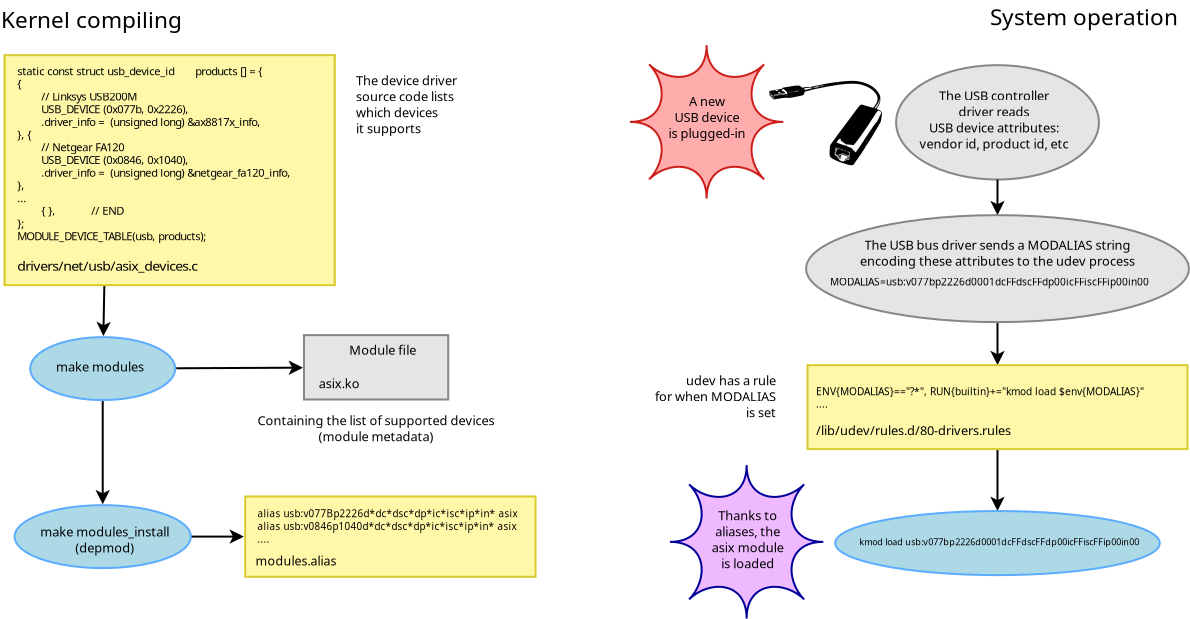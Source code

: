 <?xml version="1.0" encoding="UTF-8"?>
<dia:diagram xmlns:dia="http://www.lysator.liu.se/~alla/dia/">
  <dia:layer name="Background" visible="true" connectable="false"/>
  <dia:layer name="Background" visible="true" connectable="true" active="true">
    <dia:object type="Standard - Text" version="1" id="O0">
      <dia:attribute name="obj_pos">
        <dia:point val="17.245,-21.857"/>
      </dia:attribute>
      <dia:attribute name="obj_bb">
        <dia:rectangle val="17.245,-23.064;26.212,-21.524"/>
      </dia:attribute>
      <dia:attribute name="text">
        <dia:composite type="text">
          <dia:attribute name="string">
            <dia:string>#Kernel compiling#</dia:string>
          </dia:attribute>
          <dia:attribute name="font">
            <dia:font family="sans" style="0" name="Helvetica"/>
          </dia:attribute>
          <dia:attribute name="height">
            <dia:real val="1.411"/>
          </dia:attribute>
          <dia:attribute name="pos">
            <dia:point val="17.245,-21.857"/>
          </dia:attribute>
          <dia:attribute name="color">
            <dia:color val="#000000ff"/>
          </dia:attribute>
          <dia:attribute name="alignment">
            <dia:enum val="0"/>
          </dia:attribute>
        </dia:composite>
      </dia:attribute>
      <dia:attribute name="valign">
        <dia:enum val="3"/>
      </dia:attribute>
    </dia:object>
    <dia:object type="Standard - Text" version="1" id="O1">
      <dia:attribute name="obj_pos">
        <dia:point val="66.69,-22"/>
      </dia:attribute>
      <dia:attribute name="obj_bb">
        <dia:rectangle val="66.69,-23.207;75.987,-21.668"/>
      </dia:attribute>
      <dia:attribute name="text">
        <dia:composite type="text">
          <dia:attribute name="string">
            <dia:string>#System operation#</dia:string>
          </dia:attribute>
          <dia:attribute name="font">
            <dia:font family="sans" style="0" name="Helvetica"/>
          </dia:attribute>
          <dia:attribute name="height">
            <dia:real val="1.411"/>
          </dia:attribute>
          <dia:attribute name="pos">
            <dia:point val="66.69,-22"/>
          </dia:attribute>
          <dia:attribute name="color">
            <dia:color val="#000000ff"/>
          </dia:attribute>
          <dia:attribute name="alignment">
            <dia:enum val="0"/>
          </dia:attribute>
        </dia:composite>
      </dia:attribute>
      <dia:attribute name="valign">
        <dia:enum val="3"/>
      </dia:attribute>
    </dia:object>
    <dia:group>
      <dia:attribute name="meta">
        <dia:composite type="dict"/>
      </dia:attribute>
      <dia:attribute name="matrix">
        <dia:matrix xx="0.151" xy="0" yx="0" yy="0.16" x0="53.0" y0="-20.12"/>
      </dia:attribute>
      <dia:object type="Standard - Path" version="0" id="O2">
        <dia:attribute name="obj_pos">
          <dia:point val="44.247,31.967"/>
        </dia:attribute>
        <dia:attribute name="obj_bb">
          <dia:rectangle val="17.581,5.632;54.965,32.054"/>
        </dia:attribute>
        <dia:attribute name="meta">
          <dia:composite type="dict">
            <dia:attribute name="id">
              <dia:string>#path1037#</dia:string>
            </dia:attribute>
          </dia:composite>
        </dia:attribute>
        <dia:attribute name="bez_points">
          <dia:bezpoint type="moveto" p1="44.247,31.967"/>
          <dia:bezpoint type="curveto" p1="43.758,31.877" p2="42.205,31.459" p3="41.513,31.232"/>
          <dia:bezpoint type="curveto" p1="39.929,30.712" p2="38.178,29.896" p3="37.92,29.559"/>
          <dia:bezpoint type="curveto" p1="37.58,29.113" p2="37.53,28.845" p3="37.574,27.71"/>
          <dia:bezpoint type="curveto" p1="37.62,26.511" p2="37.709,25.884" p3="37.867,25.63"/>
          <dia:bezpoint type="curveto" p1="37.929,25.53" p2="38.445,24.858" p3="39.013,24.135"/>
          <dia:bezpoint type="curveto" p1="39.582,23.412" p2="40.112,22.715" p3="40.193,22.587"/>
          <dia:bezpoint type="curveto" p1="40.273,22.459" p2="40.425,22.262" p3="40.531,22.149"/>
          <dia:bezpoint type="curveto" p1="40.638,22.036" p2="41.166,21.374" p3="41.706,20.677"/>
          <dia:bezpoint type="curveto" p1="42.672,19.431" p2="43.42,18.489" p3="43.88,17.942"/>
          <dia:bezpoint type="curveto" p1="44.008,17.789" p2="44.398,17.295" p3="44.747,16.846"/>
          <dia:bezpoint type="curveto" p1="45.095,16.396" p2="45.538,15.829" p3="45.73,15.586"/>
          <dia:bezpoint type="curveto" p1="45.923,15.343" p2="46.206,14.979" p3="46.361,14.777"/>
          <dia:bezpoint type="curveto" p1="47.137,13.762" p2="47.575,13.29" p3="47.855,13.167"/>
          <dia:bezpoint type="curveto" p1="48.206,13.011" p2="48.32,13.033" p3="50.436,13.673"/>
          <dia:bezpoint type="curveto" p1="51.227,13.912" p2="51.921,14.091" p3="51.977,14.069"/>
          <dia:bezpoint type="curveto" p1="52.146,14.004" p2="52.879,13.04" p3="53.111,12.577"/>
          <dia:bezpoint type="curveto" p1="53.703,11.395" p2="53.575,10.447" p3="52.682,9.398"/>
          <dia:bezpoint type="curveto" p1="51.516,8.028" p2="49.617,7.091" p3="47.147,6.666"/>
          <dia:bezpoint type="curveto" p1="46.34,6.528" p2="44.084,6.511" p3="42.88,6.634"/>
          <dia:bezpoint type="curveto" p1="42.495,6.674" p2="41.865,6.738" p3="41.48,6.778"/>
          <dia:bezpoint type="curveto" p1="40.647,6.863" p2="38.303,7.192" p3="37.18,7.382"/>
          <dia:bezpoint type="curveto" p1="35.883,7.601" p2="33.25,8.098" p3="32.833,8.202"/>
          <dia:bezpoint type="curveto" p1="32.62,8.254" p2="32.162,8.348" p3="31.813,8.409"/>
          <dia:bezpoint type="curveto" p1="31.465,8.469" p2="31.06,8.576" p3="30.913,8.646"/>
          <dia:bezpoint type="curveto" p1="30.767,8.715" p2="30.362,8.821" p3="30.013,8.88"/>
          <dia:bezpoint type="curveto" p1="29.665,8.939" p2="29.356,9.01" p3="29.328,9.038"/>
          <dia:bezpoint type="curveto" p1="29.299,9.066" p2="29.251,9.245" p3="29.22,9.436"/>
          <dia:bezpoint type="curveto" p1="29.147,9.902" p2="28.909,10.15" p3="28.453,10.236"/>
          <dia:bezpoint type="curveto" p1="28.266,10.272" p2="27.648,10.395" p3="27.08,10.509"/>
          <dia:bezpoint type="curveto" p1="24.721,10.986" p2="23.973,11.069" p3="23.234,10.935"/>
          <dia:bezpoint type="curveto" p1="22.986,10.89" p2="21.54,11.059" p3="20.58,11.244"/>
          <dia:bezpoint type="curveto" p1="20.213,11.315" p2="19.703,11.391" p3="19.447,11.412"/>
          <dia:bezpoint type="lineto" p1="18.98,11.451"/>
          <dia:bezpoint type="lineto" p1="18.347,10.87"/>
          <dia:bezpoint type="curveto" p1="17.998,10.55" p2="17.69,10.249" p3="17.662,10.202"/>
          <dia:bezpoint type="curveto" p1="17.569,10.047" p2="17.599,8.903" p3="17.698,8.803"/>
          <dia:bezpoint type="curveto" p1="17.733,8.769" p2="21.394,8.188" p3="21.634,8.179"/>
          <dia:bezpoint type="curveto" p1="21.663,8.178" p2="21.77,8.087" p3="21.871,7.976"/>
          <dia:bezpoint type="curveto" p1="22.051,7.779" p2="22.086,7.77" p3="23.784,7.516"/>
          <dia:bezpoint type="curveto" p1="25.809,7.212" p2="26.892,7.08" p3="27.205,7.098"/>
          <dia:bezpoint type="curveto" p1="27.496,7.116" p2="27.956,7.321" p3="28.281,7.578"/>
          <dia:bezpoint type="lineto" p1="28.538,7.781"/>
          <dia:bezpoint type="lineto" p1="29.514,7.641"/>
          <dia:bezpoint type="curveto" p1="30.224,7.539" p2="30.542,7.519" p3="30.68,7.567"/>
          <dia:bezpoint type="curveto" p1="30.877,7.636" p2="30.946,7.624" p3="33.58,7.084"/>
          <dia:bezpoint type="curveto" p1="38.939,5.985" p2="44.316,5.437" p3="46.76,5.74"/>
          <dia:bezpoint type="curveto" p1="48.713,5.982" p2="50.692,6.693" p3="52.011,7.628"/>
          <dia:bezpoint type="curveto" p1="52.979,8.313" p2="53.825,9.268" p3="54.173,10.068"/>
          <dia:bezpoint type="curveto" p1="54.364,10.509" p2="54.379,10.6" p3="54.38,11.31"/>
          <dia:bezpoint type="curveto" p1="54.38,12.367" p2="54.164,12.987" p3="53.47,13.924"/>
          <dia:bezpoint type="curveto" p1="53.287,14.171" p2="53.155,14.404" p3="53.178,14.441"/>
          <dia:bezpoint type="curveto" p1="53.201,14.478" p2="53.391,14.558" p3="53.6,14.618"/>
          <dia:bezpoint type="curveto" p1="54.294,14.817" p2="54.599,15.027" p3="54.82,15.458"/>
          <dia:bezpoint type="curveto" p1="54.974,15.758" p2="54.978,15.966" p3="54.844,16.546"/>
          <dia:bezpoint type="curveto" p1="54.787,16.79" p2="54.729,17.192" p3="54.715,17.439"/>
          <dia:bezpoint type="curveto" p1="54.701,17.686" p2="54.625,18.08" p3="54.546,18.316"/>
          <dia:bezpoint type="curveto" p1="54.404,18.745" p2="54.112,19.244" p3="54.004,19.244"/>
          <dia:bezpoint type="curveto" p1="53.972,19.244" p2="53.947,19.299" p3="53.947,19.366"/>
          <dia:bezpoint type="curveto" p1="53.947,19.475" p2="53.699,19.879" p3="52.853,21.152"/>
          <dia:bezpoint type="curveto" p1="52.71,21.367" p2="52.432,21.785" p3="52.236,22.079"/>
          <dia:bezpoint type="curveto" p1="52.04,22.373" p2="51.88,22.648" p3="51.88,22.69"/>
          <dia:bezpoint type="curveto" p1="51.88,22.732" p2="51.782,22.897" p3="51.661,23.055"/>
          <dia:bezpoint type="curveto" p1="51.367,23.444" p2="51.014,23.973" p3="51.011,24.03"/>
          <dia:bezpoint type="curveto" p1="51.01,24.056" p2="50.876,24.257" p3="50.713,24.477"/>
          <dia:bezpoint type="curveto" p1="50.55,24.697" p2="50.219,25.177" p3="49.976,25.544"/>
          <dia:bezpoint type="curveto" p1="49.733,25.91" p2="49.476,26.285" p3="49.405,26.377"/>
          <dia:bezpoint type="curveto" p1="49.334,26.469" p2="49.231,26.642" p3="49.176,26.762"/>
          <dia:bezpoint type="curveto" p1="49.122,26.882" p2="49.025,27.035" p3="48.962,27.102"/>
          <dia:bezpoint type="curveto" p1="48.898,27.168" p2="48.795,27.31" p3="48.731,27.417"/>
          <dia:bezpoint type="curveto" p1="48.668,27.523" p2="48.513,27.745" p3="48.386,27.91"/>
          <dia:bezpoint type="curveto" p1="48.259,28.075" p2="48.153,28.236" p3="48.151,28.267"/>
          <dia:bezpoint type="curveto" p1="48.145,28.338" p2="47.803,28.785" p3="47.471,29.155"/>
          <dia:bezpoint type="curveto" p1="47.333,29.308" p2="47.129,29.615" p3="47.016,29.838"/>
          <dia:bezpoint type="curveto" p1="46.904,30.061" p2="46.783,30.244" p3="46.749,30.244"/>
          <dia:bezpoint type="curveto" p1="46.654,30.244" p2="46.031,31.038" p3="45.886,31.343"/>
          <dia:bezpoint type="curveto" p1="45.589,31.973" p2="45.161,32.136" p3="44.247,31.967"/>
          <dia:bezpoint type="lineto" p1="44.247,31.967"/>
          <dia:bezpoint type="moveto" p1="42.346,30.713"/>
          <dia:bezpoint type="curveto" p1="42.423,30.526" p2="42.444,30.517" p3="42.714,30.554"/>
          <dia:bezpoint type="curveto" p1="42.985,30.591" p2="43.008,30.581" p3="43.109,30.385"/>
          <dia:bezpoint type="curveto" p1="43.233,30.146" p2="43.226,30.147" p3="43.633,30.27"/>
          <dia:bezpoint type="curveto" p1="44.105,30.412" p2="44.145,30.355" p3="44.258,29.374"/>
          <dia:bezpoint type="curveto" p1="44.31,28.919" p2="44.344,28.415" p3="44.333,28.252"/>
          <dia:bezpoint type="curveto" p1="44.313,27.957" p2="44.313,27.956" p3="43.913,27.803"/>
          <dia:bezpoint type="curveto" p1="43.693,27.719" p2="43.468,27.651" p3="43.413,27.652"/>
          <dia:bezpoint type="curveto" p1="43.358,27.653" p2="43.489,27.715" p3="43.704,27.79"/>
          <dia:bezpoint type="curveto" p1="43.977,27.885" p2="44.068,27.944" p3="44.004,27.983"/>
          <dia:bezpoint type="curveto" p1="43.952,28.015" p2="43.904,28.012" p3="43.891,27.975"/>
          <dia:bezpoint type="curveto" p1="43.864,27.896" p2="43.747,27.889" p3="43.747,27.966"/>
          <dia:bezpoint type="curveto" p1="43.747,27.997" p2="43.822,28.056" p3="43.913,28.098"/>
          <dia:bezpoint type="curveto" p1="44.005,28.14" p2="44.08,28.227" p3="44.081,28.292"/>
          <dia:bezpoint type="curveto" p1="44.081,28.357" p2="44.112,28.455" p3="44.15,28.51"/>
          <dia:bezpoint type="curveto" p1="44.199,28.584" p2="44.212,28.541" p3="44.199,28.344"/>
          <dia:bezpoint type="curveto" p1="44.185,28.147" p2="44.154,28.083" p3="44.08,28.099"/>
          <dia:bezpoint type="curveto" p1="44.0,28.116" p2="43.996,28.103" p3="44.063,28.035"/>
          <dia:bezpoint type="curveto" p1="44.127,27.971" p2="44.165,27.969" p3="44.224,28.028"/>
          <dia:bezpoint type="curveto" p1="44.326,28.129" p2="44.168,30.009" p3="44.05,30.107"/>
          <dia:bezpoint type="curveto" p1="43.958,30.184" p2="43.495,30.078" p3="43.361,29.95"/>
          <dia:bezpoint type="curveto" p1="43.292,29.884" p2="43.308,29.821" p3="43.445,29.62"/>
          <dia:bezpoint type="curveto" p1="43.537,29.483" p2="43.613,29.36" p3="43.613,29.346"/>
          <dia:bezpoint type="curveto" p1="43.613,29.332" p2="43.176,29.181" p3="42.643,29.01"/>
          <dia:bezpoint type="curveto" p1="41.62,28.684" p2="41.571,28.683" p3="41.408,28.987"/>
          <dia:bezpoint type="curveto" p1="41.364,29.068" p2="41.369,29.148" p3="41.423,29.235"/>
          <dia:bezpoint type="curveto" p1="41.487,29.338" p2="41.48,29.423" p3="41.387,29.667"/>
          <dia:bezpoint type="curveto" p1="41.253,30.019" p2="41.044,30.134" p3="40.899,29.936"/>
          <dia:bezpoint type="curveto" p1="40.849,29.867" p2="40.712,29.765" p3="40.594,29.709"/>
          <dia:bezpoint type="curveto" p1="40.4,29.617" p2="40.38,29.579" p3="40.38,29.312"/>
          <dia:bezpoint type="lineto" p1="40.38,29.016"/>
          <dia:bezpoint type="lineto" p1="39.98,28.894"/>
          <dia:bezpoint type="curveto" p1="39.412,28.721" p2="39.382,28.679" p3="39.468,28.167"/>
          <dia:bezpoint type="curveto" p1="39.508,27.934" p2="39.56,27.494" p3="39.586,27.188"/>
          <dia:bezpoint type="curveto" p1="39.618,26.799" p2="39.66,26.622" p3="39.727,26.596"/>
          <dia:bezpoint type="curveto" p1="39.78,26.576" p2="40.008,26.615" p3="40.235,26.684"/>
          <dia:bezpoint type="curveto" p1="40.461,26.752" p2="40.594,26.819" p3="40.53,26.831"/>
          <dia:bezpoint type="curveto" p1="40.466,26.843" p2="40.413,26.881" p3="40.413,26.915"/>
          <dia:bezpoint type="curveto" p1="40.413,26.999" p2="40.529,26.993" p3="40.582,26.907"/>
          <dia:bezpoint type="curveto" p1="40.607,26.866" p2="40.709,26.854" p3="40.82,26.878"/>
          <dia:bezpoint type="curveto" p1="41.204,26.963" p2="41.001,26.856" p3="40.453,26.685"/>
          <dia:bezpoint type="curveto" p1="39.748,26.465" p2="39.562,26.461" p3="39.484,26.665"/>
          <dia:bezpoint type="curveto" p1="39.418,26.84" p2="39.28,28.116" p3="39.28,28.555"/>
          <dia:bezpoint type="lineto" p1="39.28,28.842"/>
          <dia:bezpoint type="lineto" p1="39.711,29.038"/>
          <dia:bezpoint type="curveto" p1="40.06,29.196" p2="40.149,29.268" p3="40.184,29.422"/>
          <dia:bezpoint type="curveto" p1="40.207,29.525" p2="40.238,29.658" p3="40.254,29.715"/>
          <dia:bezpoint type="curveto" p1="40.269,29.773" p2="40.379,29.863" p3="40.497,29.915"/>
          <dia:bezpoint type="curveto" p1="40.651,29.983" p2="40.719,30.061" p3="40.734,30.189"/>
          <dia:bezpoint type="curveto" p1="40.745,30.287" p2="40.797,30.402" p3="40.848,30.445"/>
          <dia:bezpoint type="curveto" p1="40.941,30.522" p2="42.044,30.903" p3="42.188,30.908"/>
          <dia:bezpoint type="curveto" p1="42.23,30.909" p2="42.301,30.821" p3="42.346,30.713"/>
          <dia:bezpoint type="lineto" p1="42.346,30.713"/>
          <dia:bezpoint type="moveto" p1="42.783,30.354"/>
          <dia:bezpoint type="curveto" p1="42.671,30.272" p2="42.671,30.255" p3="42.776,30.052"/>
          <dia:bezpoint type="curveto" p1="42.906,29.801" p2="43.042,29.73" p3="43.179,29.843"/>
          <dia:bezpoint type="curveto" p1="43.263,29.913" p2="43.264,29.948" p3="43.182,30.105"/>
          <dia:bezpoint type="curveto" p1="43.037,30.387" p2="42.924,30.457" p3="42.783,30.354"/>
          <dia:bezpoint type="lineto" p1="42.783,30.354"/>
          <dia:bezpoint type="moveto" p1="43.075,30.119"/>
          <dia:bezpoint type="curveto" p1="43.112,30.051" p2="43.123,29.976" p3="43.1,29.953"/>
          <dia:bezpoint type="curveto" p1="43.042,29.895" p2="42.88,30.041" p3="42.88,30.152"/>
          <dia:bezpoint type="curveto" p1="42.88,30.284" p2="42.997,30.265" p3="43.075,30.119"/>
          <dia:bezpoint type="moveto" p1="44.068,29.828"/>
          <dia:bezpoint type="curveto" p1="44.079,29.729" p2="44.055,29.594" p3="44.013,29.529"/>
          <dia:bezpoint type="curveto" p1="43.953,29.433" p2="43.944,29.464" p3="43.969,29.69"/>
          <dia:bezpoint type="curveto" p1="43.993,29.91" p2="43.976,29.977" p3="43.89,30.003"/>
          <dia:bezpoint type="curveto" p1="43.815,30.026" p2="43.822,30.032" p3="43.913,30.023"/>
          <dia:bezpoint type="curveto" p1="44.004,30.014" p2="44.053,29.952" p3="44.068,29.828"/>
          <dia:bezpoint type="lineto" p1="44.068,29.828"/>
          <dia:bezpoint type="moveto" p1="43.813,29.91"/>
          <dia:bezpoint type="curveto" p1="43.899,29.855" p2="43.896,29.846" p3="43.797,29.845"/>
          <dia:bezpoint type="curveto" p1="43.648,29.843" p2="43.645,29.856" p3="43.876,29.419"/>
          <dia:bezpoint type="curveto" p1="44.038,29.11" p2="44.076,29.072" p3="44.1,29.195"/>
          <dia:bezpoint type="curveto" p1="44.115,29.277" p2="44.133,29.188" p3="44.138,28.998"/>
          <dia:bezpoint type="curveto" p1="44.148,28.618" p2="44.062,28.494" p3="43.944,28.716"/>
          <dia:bezpoint type="curveto" p1="43.885,28.825" p2="43.827,28.849" p3="43.69,28.819"/>
          <dia:bezpoint type="curveto" p1="43.593,28.798" p2="43.438,28.764" p3="43.347,28.744"/>
          <dia:bezpoint type="curveto" p1="43.248,28.723" p2="43.275,28.747" p3="43.413,28.804"/>
          <dia:bezpoint type="curveto" p1="43.542,28.857" p2="43.714,28.902" p3="43.797,28.905"/>
          <dia:bezpoint type="curveto" p1="43.956,28.911" p2="43.984,29.035" p3="43.88,29.277"/>
          <dia:bezpoint type="curveto" p1="43.829,29.396" p2="43.822,29.392" p3="43.818,29.232"/>
          <dia:bezpoint type="curveto" p1="43.814,29.091" p2="43.768,29.04" p3="43.597,28.985"/>
          <dia:bezpoint type="curveto" p1="43.353,28.908" p2="42.437,28.671" p3="41.88,28.541"/>
          <dia:bezpoint type="curveto" p1="41.586,28.472" p2="41.556,28.454" p3="41.727,28.449"/>
          <dia:bezpoint type="curveto" p1="41.845,28.446" p2="42.199,28.504" p3="42.513,28.577"/>
          <dia:bezpoint type="curveto" p1="42.828,28.65" p2="43.106,28.709" p3="43.133,28.706"/>
          <dia:bezpoint type="curveto" p1="43.24,28.697" p2="42.81,28.56" p3="42.288,28.438"/>
          <dia:bezpoint type="curveto" p1="41.741,28.31" p2="41.726,28.31" p3="41.522,28.433"/>
          <dia:bezpoint type="curveto" p1="41.407,28.502" p2="41.319,28.586" p3="41.325,28.621"/>
          <dia:bezpoint type="curveto" p1="41.332,28.655" p2="41.275,28.723" p3="41.199,28.77"/>
          <dia:bezpoint type="curveto" p1="41.084,28.842" p2="41.066,28.841" p3="41.094,28.767"/>
          <dia:bezpoint type="curveto" p1="41.182,28.535" p2="41.219,28.377" p3="41.187,28.377"/>
          <dia:bezpoint type="curveto" p1="41.167,28.377" p2="41.041,28.474" p3="40.906,28.593"/>
          <dia:bezpoint type="curveto" p1="40.77,28.711" p2="40.627,28.812" p3="40.587,28.816"/>
          <dia:bezpoint type="curveto" p1="40.301,28.845" p2="40.307,28.842" p3="40.413,28.91"/>
          <dia:bezpoint type="curveto" p1="40.476,28.95" p2="40.513,29.078" p3="40.513,29.252"/>
          <dia:bezpoint type="curveto" p1="40.513,29.507" p2="40.531,29.537" p3="40.733,29.605"/>
          <dia:bezpoint type="curveto" p1="40.854,29.646" p2="40.982,29.724" p3="41.018,29.779"/>
          <dia:bezpoint type="curveto" p1="41.073,29.863" p2="41.097,29.858" p3="41.182,29.747"/>
          <dia:bezpoint type="curveto" p1="41.28,29.618" p2="41.281,29.451" p3="41.182,29.225"/>
          <dia:bezpoint type="curveto" p1="41.104,29.045" p2="41.451,28.577" p3="41.664,28.577"/>
          <dia:bezpoint type="curveto" p1="41.755,28.577" p2="42.261,28.715" p3="42.788,28.883"/>
          <dia:bezpoint type="curveto" p1="43.821,29.213" p2="43.853,29.24" p3="43.607,29.586"/>
          <dia:bezpoint type="curveto" p1="43.4,29.876" p2="43.536,30.09" p3="43.813,29.91"/>
          <dia:bezpoint type="lineto" p1="43.813,29.91"/>
          <dia:bezpoint type="moveto" p1="40.758,29.528"/>
          <dia:bezpoint type="curveto" p1="40.539,29.501" p2="40.537,29.498" p3="40.582,29.231"/>
          <dia:bezpoint type="curveto" p1="40.615,29.037" p2="40.602,28.942" p3="40.537,28.896"/>
          <dia:bezpoint type="curveto" p1="40.47,28.848" p2="40.48,28.842" p3="40.574,28.873"/>
          <dia:bezpoint type="curveto" p1="40.656,28.899" p2="40.756,28.862" p3="40.857,28.767"/>
          <dia:bezpoint type="curveto" p1="41.074,28.564" p2="41.049,28.691" p3="40.811,29.006"/>
          <dia:bezpoint type="curveto" p1="40.563,29.334" p2="40.559,29.445" p3="40.797,29.439"/>
          <dia:bezpoint type="curveto" p1="40.973,29.435" p2="40.974,29.433" p3="40.83,29.375"/>
          <dia:bezpoint type="curveto" p1="40.747,29.342" p2="40.68,29.3" p3="40.68,29.283"/>
          <dia:bezpoint type="curveto" p1="40.68,29.266" p2="40.77,29.153" p3="40.88,29.033"/>
          <dia:bezpoint type="curveto" p1="40.99,28.913" p2="41.08,28.839" p3="41.08,28.87"/>
          <dia:bezpoint type="curveto" p1="41.08,28.901" p2="41.132,28.886" p3="41.197,28.835"/>
          <dia:bezpoint type="curveto" p1="41.299,28.755" p2="41.303,28.756" p3="41.234,28.846"/>
          <dia:bezpoint type="curveto" p1="41.086,29.035" p2="41.012,29.302" p3="41.093,29.352"/>
          <dia:bezpoint type="curveto" p1="41.141,29.381" p2="41.148,29.367" p3="41.113,29.31"/>
          <dia:bezpoint type="curveto" p1="41.075,29.249" p2="41.085,29.239" p3="41.146,29.277"/>
          <dia:bezpoint type="curveto" p1="41.215,29.319" p2="41.209,29.349" p3="41.118,29.415"/>
          <dia:bezpoint type="curveto" p1="41.01,29.494" p2="41.011,29.501" p3="41.125,29.53"/>
          <dia:bezpoint type="curveto" p1="41.23,29.557" p2="41.229,29.561" p3="41.113,29.559"/>
          <dia:bezpoint type="curveto" p1="41.04,29.557" p2="40.88,29.543" p3="40.758,29.528"/>
          <dia:bezpoint type="lineto" p1="40.758,29.528"/>
          <dia:bezpoint type="moveto" p1="40.313,28.777"/>
          <dia:bezpoint type="curveto" p1="40.336,28.74" p2="40.324,28.71" p3="40.288,28.71"/>
          <dia:bezpoint type="curveto" p1="40.251,28.71" p2="40.203,28.74" p3="40.18,28.777"/>
          <dia:bezpoint type="curveto" p1="40.157,28.814" p2="40.169,28.844" p3="40.205,28.844"/>
          <dia:bezpoint type="curveto" p1="40.242,28.844" p2="40.291,28.814" p3="40.313,28.777"/>
          <dia:bezpoint type="moveto" p1="40.113,28.71"/>
          <dia:bezpoint type="curveto" p1="40.136,28.674" p2="40.124,28.644" p3="40.088,28.644"/>
          <dia:bezpoint type="curveto" p1="40.051,28.644" p2="40.003,28.674" p3="39.98,28.71"/>
          <dia:bezpoint type="curveto" p1="39.957,28.747" p2="39.969,28.777" p3="40.005,28.777"/>
          <dia:bezpoint type="curveto" p1="40.042,28.777" p2="40.091,28.747" p3="40.113,28.71"/>
          <dia:bezpoint type="moveto" p1="39.918,28.637"/>
          <dia:bezpoint type="curveto" p1="39.949,28.586" p2="39.915,28.578" p3="39.813,28.61"/>
          <dia:bezpoint type="curveto" p1="39.716,28.641" p2="39.678,28.634" p3="39.706,28.589"/>
          <dia:bezpoint type="curveto" p1="39.73,28.551" p2="39.718,28.501" p3="39.681,28.478"/>
          <dia:bezpoint type="curveto" p1="39.644,28.455" p2="39.613,28.391" p3="39.613,28.336"/>
          <dia:bezpoint type="curveto" p1="39.613,28.281" p2="39.643,28.254" p3="39.68,28.277"/>
          <dia:bezpoint type="curveto" p1="39.755,28.323" p2="39.757,28.224" p3="39.685,27.977"/>
          <dia:bezpoint type="curveto" p1="39.646,27.843" p2="39.627,27.886" p3="39.586,28.203"/>
          <dia:bezpoint type="curveto" p1="39.547,28.502" p2="39.556,28.609" p3="39.624,28.652"/>
          <dia:bezpoint type="curveto" p1="39.748,28.73" p2="39.864,28.724" p3="39.918,28.637"/>
          <dia:bezpoint type="lineto" p1="39.918,28.637"/>
          <dia:bezpoint type="moveto" p1="46.3,27.884"/>
          <dia:bezpoint type="curveto" p1="46.38,27.796" p2="46.612,27.494" p3="46.813,27.213"/>
          <dia:bezpoint type="curveto" p1="47.015,26.932" p2="47.303,26.546" p3="47.453,26.356"/>
          <dia:bezpoint type="curveto" p1="47.603,26.166" p2="47.894,25.755" p3="48.101,25.444"/>
          <dia:bezpoint type="curveto" p1="48.307,25.132" p2="48.764,24.472" p3="49.115,23.977"/>
          <dia:bezpoint type="curveto" p1="49.466,23.482" p2="49.976,22.762" p3="50.248,22.377"/>
          <dia:bezpoint type="curveto" p1="50.521,21.992" p2="51.056,21.242" p3="51.438,20.71"/>
          <dia:bezpoint type="curveto" p1="51.82,20.179" p2="52.263,19.554" p3="52.423,19.322"/>
          <dia:bezpoint type="curveto" p1="52.583,19.09" p2="52.796,18.805" p3="52.897,18.689"/>
          <dia:bezpoint type="lineto" p1="53.081,18.477"/>
          <dia:bezpoint type="lineto" p1="53.01,18.677"/>
          <dia:bezpoint type="curveto" p1="52.922,18.923" p2="52.984,18.856" p3="53.307,18.357"/>
          <dia:bezpoint type="curveto" p1="53.445,18.144" p2="53.541,17.927" p3="53.521,17.874"/>
          <dia:bezpoint type="curveto" p1="53.499,17.817" p2="53.524,17.777" p3="53.58,17.777"/>
          <dia:bezpoint type="curveto" p1="53.681,17.777" p2="53.88,17.453" p3="53.88,17.29"/>
          <dia:bezpoint type="curveto" p1="53.88,17.175" p2="54.229,16.511" p3="54.489,16.132"/>
          <dia:bezpoint type="curveto" p1="54.594,15.978" p2="54.68,15.78" p3="54.68,15.691"/>
          <dia:bezpoint type="curveto" p1="54.68,15.46" p2="54.438,15.182" p3="54.119,15.046"/>
          <dia:bezpoint type="curveto" p1="53.81,14.913" p2="53.605,14.956" p3="53.397,15.196"/>
          <dia:bezpoint type="curveto" p1="53.328,15.277" p2="53.205,15.419" p3="53.124,15.51"/>
          <dia:bezpoint type="curveto" p1="52.935,15.726" p2="52.549,16.279" p3="51.333,18.077"/>
          <dia:bezpoint type="curveto" p1="50.248,19.681" p2="49.639,20.546" p3="49.2,21.11"/>
          <dia:bezpoint type="curveto" p1="48.74,21.699" p2="48.136,22.518" p3="47.908,22.863"/>
          <dia:bezpoint type="curveto" p1="47.791,23.039" p2="47.592,23.296" p3="47.464,23.434"/>
          <dia:bezpoint type="curveto" p1="47.336,23.572" p2="47.16,23.793" p3="47.072,23.924"/>
          <dia:bezpoint type="curveto" p1="46.985,24.055" p2="46.62,24.51" p3="46.262,24.935"/>
          <dia:bezpoint type="curveto" p1="45.573,25.755" p2="45.406,25.864" p3="45.092,25.702"/>
          <dia:bezpoint type="curveto" p1="44.983,25.646" p2="44.678,25.608" p3="44.313,25.603"/>
          <dia:bezpoint type="curveto" p1="43.593,25.595" p2="43.066,25.506" p3="42.93,25.37"/>
          <dia:bezpoint type="curveto" p1="42.876,25.316" p2="42.705,25.229" p3="42.551,25.179"/>
          <dia:bezpoint type="curveto" p1="42.397,25.128" p2="42.214,25.005" p3="42.143,24.905"/>
          <dia:bezpoint type="curveto" p1="42.071,24.805" p2="41.847,24.654" p3="41.643,24.57"/>
          <dia:bezpoint type="curveto" p1="41.311,24.432" p2="41.277,24.399" p3="41.312,24.256"/>
          <dia:bezpoint type="curveto" p1="41.336,24.161" p2="41.31,24.032" p3="41.248,23.937"/>
          <dia:bezpoint type="curveto" p1="41.191,23.849" p2="41.167,23.776" p3="41.195,23.775"/>
          <dia:bezpoint type="curveto" p1="41.223,23.774" p2="41.195,23.743" p3="41.131,23.706"/>
          <dia:bezpoint type="curveto" p1="41.037,23.651" p2="40.915,23.738" p3="40.443,24.205"/>
          <dia:bezpoint type="curveto" p1="39.767,24.872" p2="39.742,25.003" p3="40.281,25.077"/>
          <dia:bezpoint type="curveto" p1="40.462,25.102" p2="40.684,25.18" p3="40.773,25.25"/>
          <dia:bezpoint type="curveto" p1="40.861,25.32" p2="41.006,25.377" p3="41.094,25.377"/>
          <dia:bezpoint type="curveto" p1="41.181,25.377" p2="41.282,25.402" p3="41.317,25.432"/>
          <dia:bezpoint type="curveto" p1="41.351,25.462" p2="41.515,25.524" p3="41.68,25.57"/>
          <dia:bezpoint type="curveto" p1="41.845,25.616" p2="42.15,25.709" p3="42.358,25.777"/>
          <dia:bezpoint type="curveto" p1="42.565,25.845" p2="42.802,25.883" p3="42.884,25.862"/>
          <dia:bezpoint type="curveto" p1="42.978,25.837" p2="43.061,25.861" p3="43.107,25.924"/>
          <dia:bezpoint type="curveto" p1="43.188,26.035" p2="43.626,26.246" p3="44.047,26.377"/>
          <dia:bezpoint type="curveto" p1="44.193,26.423" p2="44.365,26.486" p3="44.429,26.518"/>
          <dia:bezpoint type="curveto" p1="44.493,26.551" p2="44.59,26.577" p3="44.646,26.577"/>
          <dia:bezpoint type="curveto" p1="44.777,26.577" p2="45.406,27.197" p3="45.645,27.56"/>
          <dia:bezpoint type="curveto" p1="45.747,27.716" p2="45.842,27.844" p3="45.855,27.844"/>
          <dia:bezpoint type="curveto" p1="45.93,27.844" p2="45.861,27.648" p3="45.74,27.518"/>
          <dia:bezpoint type="curveto" p1="45.663,27.436" p2="45.617,27.351" p3="45.638,27.33"/>
          <dia:bezpoint type="curveto" p1="45.687,27.281" p2="45.941,27.583" p3="45.944,27.694"/>
          <dia:bezpoint type="curveto" p1="45.946,27.739" p2="45.979,27.777" p3="46.018,27.777"/>
          <dia:bezpoint type="curveto" p1="46.059,27.777" p2="46.071,27.834" p3="46.047,27.91"/>
          <dia:bezpoint type="curveto" p1="45.988,28.094" p2="46.12,28.08" p3="46.3,27.884"/>
          <dia:bezpoint type="lineto" p1="46.3,27.884"/>
          <dia:bezpoint type="moveto" p1="43.191,25.866"/>
          <dia:bezpoint type="curveto" p1="43.114,25.789" p2="43.142,25.71" p3="43.247,25.71"/>
          <dia:bezpoint type="curveto" p1="43.302,25.71" p2="43.347,25.755" p3="43.347,25.81"/>
          <dia:bezpoint type="curveto" p1="43.347,25.915" p2="43.268,25.943" p3="43.191,25.866"/>
          <dia:bezpoint type="moveto" p1="42.547,25.444"/>
          <dia:bezpoint type="curveto" p1="42.547,25.407" p2="42.592,25.377" p3="42.647,25.377"/>
          <dia:bezpoint type="curveto" p1="42.702,25.377" p2="42.747,25.407" p3="42.747,25.444"/>
          <dia:bezpoint type="curveto" p1="42.747,25.48" p2="42.702,25.51" p3="42.647,25.51"/>
          <dia:bezpoint type="curveto" p1="42.592,25.51" p2="42.547,25.48" p3="42.547,25.444"/>
          <dia:bezpoint type="moveto" p1="39.782,27.494"/>
          <dia:bezpoint type="curveto" p1="39.782,27.228" p2="39.806,26.925" p3="39.834,26.821"/>
          <dia:bezpoint type="curveto" p1="39.864,26.71" p2="39.86,26.648" p3="39.824,26.671"/>
          <dia:bezpoint type="curveto" p1="39.74,26.722" p2="39.659,27.53" p3="39.713,27.777"/>
          <dia:bezpoint type="curveto" p1="39.737,27.887" p2="39.762,27.977" p3="39.769,27.977"/>
          <dia:bezpoint type="curveto" p1="39.775,27.977" p2="39.781,27.759" p3="39.782,27.494"/>
          <dia:bezpoint type="lineto" p1="39.782,27.494"/>
          <dia:bezpoint type="moveto" p1="43.713,27.91"/>
          <dia:bezpoint type="curveto" p1="43.736,27.874" p2="43.708,27.844" p3="43.651,27.844"/>
          <dia:bezpoint type="curveto" p1="43.593,27.844" p2="43.547,27.874" p3="43.547,27.91"/>
          <dia:bezpoint type="curveto" p1="43.547,27.947" p2="43.575,27.977" p3="43.609,27.977"/>
          <dia:bezpoint type="curveto" p1="43.644,27.977" p2="43.691,27.947" p3="43.713,27.91"/>
          <dia:bezpoint type="moveto" p1="43.48,27.844"/>
          <dia:bezpoint type="curveto" p1="43.48,27.807" p2="43.45,27.777" p3="43.413,27.777"/>
          <dia:bezpoint type="curveto" p1="43.377,27.777" p2="43.347,27.807" p3="43.347,27.844"/>
          <dia:bezpoint type="curveto" p1="43.347,27.88" p2="43.377,27.91" p3="43.413,27.91"/>
          <dia:bezpoint type="curveto" p1="43.45,27.91" p2="43.48,27.88" p3="43.48,27.844"/>
          <dia:bezpoint type="moveto" p1="43.247,27.777"/>
          <dia:bezpoint type="curveto" p1="43.269,27.74" p2="43.256,27.71" p3="43.217,27.71"/>
          <dia:bezpoint type="curveto" p1="43.178,27.71" p2="43.147,27.74" p3="43.147,27.777"/>
          <dia:bezpoint type="curveto" p1="43.147,27.814" p2="43.16,27.844" p3="43.176,27.844"/>
          <dia:bezpoint type="curveto" p1="43.192,27.844" p2="43.224,27.814" p3="43.247,27.777"/>
          <dia:bezpoint type="moveto" p1="43.08,27.71"/>
          <dia:bezpoint type="curveto" p1="43.08,27.674" p2="43.05,27.644" p3="43.013,27.644"/>
          <dia:bezpoint type="curveto" p1="42.977,27.644" p2="42.947,27.674" p3="42.947,27.71"/>
          <dia:bezpoint type="curveto" p1="42.947,27.747" p2="42.977,27.777" p3="43.013,27.777"/>
          <dia:bezpoint type="curveto" p1="43.05,27.777" p2="43.08,27.747" p3="43.08,27.71"/>
          <dia:bezpoint type="moveto" p1="40.227,26.929"/>
          <dia:bezpoint type="lineto" p1="40.38,26.766"/>
          <dia:bezpoint type="lineto" p1="40.18,26.814"/>
          <dia:bezpoint type="curveto" p1="39.905,26.879" p2="39.897,26.892" p3="39.85,27.344"/>
          <dia:bezpoint type="lineto" p1="39.809,27.744"/>
          <dia:bezpoint type="lineto" p1="39.942,27.418"/>
          <dia:bezpoint type="curveto" p1="40.014,27.238" p2="40.143,27.019" p3="40.227,26.929"/>
          <dia:bezpoint type="lineto" p1="40.227,26.929"/>
          <dia:bezpoint type="moveto" p1="42.909,27.618"/>
          <dia:bezpoint type="lineto" p1="43.086,27.526"/>
          <dia:bezpoint type="lineto" p1="42.922,27.485"/>
          <dia:bezpoint type="curveto" p1="42.833,27.463" p2="42.704,27.426" p3="42.636,27.404"/>
          <dia:bezpoint type="curveto" p1="42.534,27.371" p2="42.53,27.377" p3="42.613,27.436"/>
          <dia:bezpoint type="curveto" p1="42.681,27.485" p2="42.687,27.509" p3="42.63,27.509"/>
          <dia:bezpoint type="curveto" p1="42.584,27.51" p2="42.547,27.546" p3="42.547,27.59"/>
          <dia:bezpoint type="curveto" p1="42.547,27.653" p2="42.564,27.653" p3="42.627,27.59"/>
          <dia:bezpoint type="curveto" p1="42.671,27.546" p2="42.751,27.51" p3="42.806,27.51"/>
          <dia:bezpoint type="curveto" p1="42.88,27.51" p2="42.873,27.535" p3="42.776,27.608"/>
          <dia:bezpoint type="curveto" p1="42.612,27.733" p2="42.679,27.738" p3="42.909,27.618"/>
          <dia:bezpoint type="lineto" p1="42.909,27.618"/>
          <dia:bezpoint type="moveto" p1="42.48,27.51"/>
          <dia:bezpoint type="curveto" p1="42.48,27.474" p2="42.45,27.444" p3="42.413,27.444"/>
          <dia:bezpoint type="curveto" p1="42.377,27.444" p2="42.347,27.474" p3="42.347,27.51"/>
          <dia:bezpoint type="curveto" p1="42.347,27.547" p2="42.377,27.577" p3="42.413,27.577"/>
          <dia:bezpoint type="curveto" p1="42.45,27.577" p2="42.48,27.547" p3="42.48,27.51"/>
          <dia:bezpoint type="moveto" p1="42.28,27.444"/>
          <dia:bezpoint type="curveto" p1="42.28,27.407" p2="42.25,27.377" p3="42.213,27.377"/>
          <dia:bezpoint type="curveto" p1="42.177,27.377" p2="42.147,27.407" p3="42.147,27.444"/>
          <dia:bezpoint type="curveto" p1="42.147,27.48" p2="42.177,27.51" p3="42.213,27.51"/>
          <dia:bezpoint type="curveto" p1="42.25,27.51" p2="42.28,27.48" p3="42.28,27.444"/>
          <dia:bezpoint type="moveto" p1="42.08,27.382"/>
          <dia:bezpoint type="curveto" p1="42.08,27.348" p2="42.131,27.31" p3="42.194,27.298"/>
          <dia:bezpoint type="curveto" p1="42.257,27.286" p2="42.054,27.194" p3="41.744,27.093"/>
          <dia:bezpoint type="curveto" p1="41.207,26.919" p2="40.894,26.854" p3="41.18,26.977"/>
          <dia:bezpoint type="curveto" p1="41.299,27.028" p2="41.3,27.035" p3="41.193,27.039"/>
          <dia:bezpoint type="curveto" p1="41.126,27.042" p2="41.09,27.073" p3="41.112,27.109"/>
          <dia:bezpoint type="curveto" p1="41.139,27.151" p2="41.193,27.15" p3="41.266,27.105"/>
          <dia:bezpoint type="curveto" p1="41.348,27.056" p2="41.455,27.064" p3="41.647,27.135"/>
          <dia:bezpoint type="curveto" p1="41.793,27.19" p2="41.876,27.236" p3="41.83,27.239"/>
          <dia:bezpoint type="curveto" p1="41.784,27.242" p2="41.747,27.28" p3="41.747,27.324"/>
          <dia:bezpoint type="curveto" p1="41.747,27.386" p2="41.764,27.386" p3="41.827,27.324"/>
          <dia:bezpoint type="curveto" p1="41.871,27.28" p2="41.953,27.246" p3="42.01,27.249"/>
          <dia:bezpoint type="curveto" p1="42.079,27.253" p2="42.085,27.265" p3="42.03,27.288"/>
          <dia:bezpoint type="curveto" p1="41.931,27.328" p2="41.918,27.444" p3="42.013,27.444"/>
          <dia:bezpoint type="curveto" p1="42.05,27.444" p2="42.08,27.416" p3="42.08,27.382"/>
          <dia:bezpoint type="lineto" p1="42.08,27.382"/>
          <dia:bezpoint type="moveto" p1="41.68,27.244"/>
          <dia:bezpoint type="curveto" p1="41.68,27.207" p2="41.65,27.177" p3="41.613,27.177"/>
          <dia:bezpoint type="curveto" p1="41.577,27.177" p2="41.547,27.207" p3="41.547,27.244"/>
          <dia:bezpoint type="curveto" p1="41.547,27.28" p2="41.577,27.31" p3="41.613,27.31"/>
          <dia:bezpoint type="curveto" p1="41.65,27.31" p2="41.68,27.28" p3="41.68,27.244"/>
          <dia:bezpoint type="moveto" p1="41.48,27.177"/>
          <dia:bezpoint type="curveto" p1="41.48,27.14" p2="41.45,27.11" p3="41.413,27.11"/>
          <dia:bezpoint type="curveto" p1="41.377,27.11" p2="41.347,27.14" p3="41.347,27.177"/>
          <dia:bezpoint type="curveto" p1="41.347,27.214" p2="41.377,27.244" p3="41.413,27.244"/>
          <dia:bezpoint type="curveto" p1="41.45,27.244" p2="41.48,27.214" p3="41.48,27.177"/>
          <dia:bezpoint type="moveto" p1="41.013,27.044"/>
          <dia:bezpoint type="curveto" p1="41.013,27.007" p2="40.981,26.977" p3="40.943,26.977"/>
          <dia:bezpoint type="curveto" p1="40.904,26.977" p2="40.891,27.007" p3="40.913,27.044"/>
          <dia:bezpoint type="curveto" p1="40.936,27.08" p2="40.968,27.11" p3="40.984,27.11"/>
          <dia:bezpoint type="curveto" p1="41,27.11" p2="41.013,27.08" p3="41.013,27.044"/>
          <dia:bezpoint type="moveto" p1="40.813,26.977"/>
          <dia:bezpoint type="curveto" p1="40.813,26.94" p2="40.783,26.91" p3="40.747,26.91"/>
          <dia:bezpoint type="curveto" p1="40.71,26.91" p2="40.68,26.94" p3="40.68,26.977"/>
          <dia:bezpoint type="curveto" p1="40.68,27.014" p2="40.71,27.044" p3="40.747,27.044"/>
          <dia:bezpoint type="curveto" p1="40.783,27.044" p2="40.813,27.014" p3="40.813,26.977"/>
          <dia:bezpoint type="moveto" p1="40.129,26.737"/>
          <dia:bezpoint type="curveto" p1="40.106,26.715" p2="40.049,26.712" p3="40.001,26.732"/>
          <dia:bezpoint type="curveto" p1="39.948,26.753" p2="39.963,26.769" p3="40.041,26.772"/>
          <dia:bezpoint type="curveto" p1="40.111,26.775" p2="40.151,26.759" p3="40.129,26.737"/>
          <dia:bezpoint type="lineto" p1="40.129,26.737"/>
          <dia:bezpoint type="moveto" p1="49.899,24.644"/>
          <dia:bezpoint type="curveto" p1="49.918,24.57" p2="49.911,24.51" p3="49.882,24.51"/>
          <dia:bezpoint type="curveto" p1="49.799,24.51" p2="49.676,24.685" p3="49.725,24.733"/>
          <dia:bezpoint type="curveto" p1="49.803,24.811" p2="49.864,24.78" p3="49.899,24.644"/>
          <dia:bezpoint type="moveto" p1="50.752,23.292"/>
          <dia:bezpoint type="curveto" p1="50.743,23.212" p2="50.652,23.228" p3="50.623,23.314"/>
          <dia:bezpoint type="curveto" p1="50.609,23.358" p2="50.633,23.382" p3="50.677,23.367"/>
          <dia:bezpoint type="curveto" p1="50.721,23.352" p2="50.754,23.319" p3="50.752,23.292"/>
          <dia:bezpoint type="moveto" p1="51.947,21.503"/>
          <dia:bezpoint type="curveto" p1="51.947,21.466" p2="51.917,21.454" p3="51.88,21.477"/>
          <dia:bezpoint type="curveto" p1="51.843,21.5" p2="51.813,21.548" p3="51.813,21.585"/>
          <dia:bezpoint type="curveto" p1="51.813,21.622" p2="51.843,21.633" p3="51.88,21.61"/>
          <dia:bezpoint type="curveto" p1="51.917,21.588" p2="51.947,21.539" p3="51.947,21.503"/>
          <dia:bezpoint type="moveto" p1="53.112,13.96"/>
          <dia:bezpoint type="curveto" p1="53.694,13.281" p2="54.149,12.275" p3="54.145,11.676"/>
          <dia:bezpoint type="curveto" p1="54.142,11.354" p2="54.059,11.461" p3="53.928,11.954"/>
          <dia:bezpoint type="curveto" p1="53.826,12.337" p2="53.323,13.136" p3="52.87,13.632"/>
          <dia:bezpoint type="curveto" p1="52.559,13.974" p2="52.495,14.104" p3="52.591,14.199"/>
          <dia:bezpoint type="curveto" p1="52.7,14.308" p2="52.888,14.222" p3="53.112,13.96"/>
          <dia:bezpoint type="moveto" p1="19.18,11.11"/>
          <dia:bezpoint type="curveto" p1="19.267,10.715" p2="19.166,10.533" p3="18.591,10.053"/>
          <dia:bezpoint type="curveto" p1="18.292,9.803" p2="18.005,9.548" p3="17.955,9.487"/>
          <dia:bezpoint type="curveto" p1="17.905,9.427" p2="17.822,9.377" p3="17.772,9.377"/>
          <dia:bezpoint type="curveto" p1="17.629,9.377" p2="17.648,10.058" p3="17.797,10.234"/>
          <dia:bezpoint type="curveto" p1="17.995,10.471" p2="18.976,11.305" p3="19.058,11.308"/>
          <dia:bezpoint type="curveto" p1="19.101,11.309" p2="19.156,11.22" p3="19.18,11.11"/>
          <dia:bezpoint type="lineto" p1="19.18,11.11"/>
          <dia:bezpoint type="moveto" p1="18.433,10.711"/>
          <dia:bezpoint type="curveto" p1="18.131,10.454" p2="17.854,10.187" p3="17.816,10.115"/>
          <dia:bezpoint type="curveto" p1="17.726,9.947" p2="17.726,9.51" p3="17.816,9.51"/>
          <dia:bezpoint type="curveto" p1="17.854,9.51" p2="18.027,9.639" p3="18.199,9.797"/>
          <dia:bezpoint type="curveto" p1="18.372,9.955" p2="18.641,10.183" p3="18.797,10.303"/>
          <dia:bezpoint type="curveto" p1="19.062,10.508" p2="19.08,10.543" p3="19.08,10.849"/>
          <dia:bezpoint type="curveto" p1="19.08,11.03" p2="19.057,11.177" p3="19.03,11.177"/>
          <dia:bezpoint type="curveto" p1="19.002,11.177" p2="18.734,10.967" p3="18.433,10.711"/>
          <dia:bezpoint type="lineto" p1="18.433,10.711"/>
          <dia:bezpoint type="moveto" p1="18.813,10.525"/>
          <dia:bezpoint type="curveto" p1="18.813,10.466" p2="18.282,10.044" p3="18.208,10.044"/>
          <dia:bezpoint type="curveto" p1="18.081,10.044" p2="18.098,10.252" p3="18.232,10.335"/>
          <dia:bezpoint type="curveto" p1="18.616,10.575" p2="18.813,10.639" p3="18.813,10.525"/>
          <dia:bezpoint type="moveto" p1="23.539,9.994"/>
          <dia:bezpoint type="curveto" p1="23.528,9.305" p2="23.458,9.102" p3="23.148,8.853"/>
          <dia:bezpoint type="curveto" p1="23.005,8.738" p2="22.868,8.644" p3="22.843,8.644"/>
          <dia:bezpoint type="curveto" p1="22.819,8.644" p2="22.74,8.568" p3="22.668,8.476"/>
          <dia:bezpoint type="curveto" p1="22.595,8.384" p2="22.51,8.325" p3="22.479,8.344"/>
          <dia:bezpoint type="curveto" p1="22.447,8.364" p2="22.394,8.332" p3="22.361,8.272"/>
          <dia:bezpoint type="curveto" p1="22.328,8.213" p2="22.289,8.17" p3="22.274,8.175"/>
          <dia:bezpoint type="curveto" p1="22.259,8.181" p2="22.193,8.165" p3="22.127,8.14"/>
          <dia:bezpoint type="curveto" p1="21.965,8.078" p2="21.923,8.135" p3="21.934,8.406"/>
          <dia:bezpoint type="curveto" p1="21.94,8.581" p2="21.911,8.646" p3="21.811,8.678"/>
          <dia:bezpoint type="curveto" p1="21.558,8.758" p2="21.672,8.877" p3="22.011,8.887"/>
          <dia:bezpoint type="curveto" p1="22.248,8.894" p2="22.427,8.951" p3="22.642,9.087"/>
          <dia:bezpoint type="curveto" p1="22.807,9.192" p2="22.943,9.296" p3="22.944,9.32"/>
          <dia:bezpoint type="curveto" p1="22.948,9.388" p2="22.839,9.408" p3="20.452,9.778"/>
          <dia:bezpoint type="curveto" p1="19.758,9.885" p2="19.162,10.002" p3="19.126,10.037"/>
          <dia:bezpoint type="curveto" p1="19.091,10.072" p2="19.082,10.152" p3="19.106,10.215"/>
          <dia:bezpoint type="curveto" p1="19.158,10.351" p2="19.228,10.345" p3="21.213,10.042"/>
          <dia:bezpoint type="curveto" p1="21.965,9.927" p2="22.767,9.816" p3="22.997,9.796"/>
          <dia:bezpoint type="lineto" p1="23.413,9.759"/>
          <dia:bezpoint type="lineto" p1="23.413,10.135"/>
          <dia:bezpoint type="curveto" p1="23.413,10.342" p2="23.443,10.51" p3="23.48,10.51"/>
          <dia:bezpoint type="curveto" p1="23.52,10.51" p2="23.544,10.301" p3="23.539,9.994"/>
          <dia:bezpoint type="lineto" p1="23.539,9.994"/>
          <dia:bezpoint type="moveto" p1="19.25,10.116"/>
          <dia:bezpoint type="curveto" p1="19.285,10.082" p2="20.048,9.943" p3="20.947,9.807"/>
          <dia:bezpoint type="curveto" p1="22.93,9.508" p2="23.27,9.471" p3="23.18,9.564"/>
          <dia:bezpoint type="curveto" p1="23.109,9.637" p2="19.787,10.177" p3="19.409,10.177"/>
          <dia:bezpoint type="curveto" p1="19.272,10.177" p2="19.211,10.153" p3="19.25,10.116"/>
          <dia:bezpoint type="lineto" p1="19.25,10.116"/>
          <dia:bezpoint type="moveto" p1="21.315,9.441"/>
          <dia:bezpoint type="curveto" p1="21.402,9.3" p2="21.199,9.177" p3="20.88,9.177"/>
          <dia:bezpoint type="curveto" p1="20.536,9.177" p2="20.358,9.295" p3="20.495,9.432"/>
          <dia:bezpoint type="curveto" p1="20.592,9.529" p2="21.256,9.536" p3="21.315,9.441"/>
          <dia:bezpoint type="moveto" p1="24.31,9.315"/>
          <dia:bezpoint type="curveto" p1="24.331,9.281" p2="24.318,9.234" p3="24.28,9.211"/>
          <dia:bezpoint type="curveto" p1="24.193,9.156" p2="23.947,9.233" p3="23.947,9.315"/>
          <dia:bezpoint type="curveto" p1="23.947,9.396" p2="24.26,9.396" p3="24.31,9.315"/>
          <dia:bezpoint type="lineto" p1="24.31,9.315"/>
          <dia:bezpoint type="moveto" p1="24.813,9.203"/>
          <dia:bezpoint type="curveto" p1="24.813,9.189" p2="24.768,9.177" p3="24.713,9.177"/>
          <dia:bezpoint type="curveto" p1="24.658,9.177" p2="24.613,9.206" p3="24.613,9.242"/>
          <dia:bezpoint type="curveto" p1="24.613,9.277" p2="24.658,9.289" p3="24.713,9.268"/>
          <dia:bezpoint type="curveto" p1="24.768,9.247" p2="24.813,9.218" p3="24.813,9.203"/>
          <dia:bezpoint type="lineto" p1="24.813,9.203"/>
          <dia:bezpoint type="moveto" p1="25.413,9.11"/>
          <dia:bezpoint type="curveto" p1="25.492,9.059" p2="25.479,9.046" p3="25.347,9.046"/>
          <dia:bezpoint type="curveto" p1="25.255,9.046" p2="25.135,9.075" p3="25.08,9.11"/>
          <dia:bezpoint type="curveto" p1="25.001,9.162" p2="25.015,9.175" p3="25.147,9.175"/>
          <dia:bezpoint type="curveto" p1="25.238,9.175" p2="25.358,9.146" p3="25.413,9.11"/>
          <dia:bezpoint type="moveto" p1="25.977,9.048"/>
          <dia:bezpoint type="curveto" p1="26.034,8.956" p2="25.924,8.911" p3="25.753,8.956"/>
          <dia:bezpoint type="curveto" p1="25.64,8.986" p2="25.624,9.01" p3="25.691,9.052"/>
          <dia:bezpoint type="curveto" p1="25.809,9.127" p2="25.93,9.125" p3="25.977,9.048"/>
          <dia:bezpoint type="lineto" p1="25.977,9.048"/>
          <dia:bezpoint type="moveto" p1="26.486,8.974"/>
          <dia:bezpoint type="curveto" p1="26.558,8.935" p2="26.802,8.89" p3="27.029,8.873"/>
          <dia:bezpoint type="curveto" p1="27.255,8.857" p2="27.472,8.81" p3="27.51,8.769"/>
          <dia:bezpoint type="curveto" p1="27.561,8.714" p2="27.513,8.706" p3="27.333,8.738"/>
          <dia:bezpoint type="curveto" p1="27.197,8.762" p2="26.912,8.784" p3="26.7,8.786"/>
          <dia:bezpoint type="curveto" p1="26.319,8.79" p2="26.113,8.869" p3="26.185,8.985"/>
          <dia:bezpoint type="curveto" p1="26.233,9.063" p2="26.326,9.059" p3="26.486,8.974"/>
          <dia:bezpoint type="lineto" p1="26.486,8.974"/>
          <dia:bezpoint type="moveto" p1="20.547,8.745"/>
          <dia:bezpoint type="curveto" p1="20.547,8.57" p2="20.365,8.503" p3="20.019,8.549"/>
          <dia:bezpoint type="curveto" p1="19.709,8.59" p2="19.604,8.679" p3="19.723,8.798"/>
          <dia:bezpoint type="curveto" p1="19.806,8.881" p2="20.547,8.834" p3="20.547,8.745"/>
          <dia:bezpoint type="lineto" p1="20.547,8.745"/>
          <dia:bezpoint type="moveto" p1="30.545,8.26"/>
          <dia:bezpoint type="curveto" p1="30.695,8.185" p2="30.87,8.137" p3="30.933,8.153"/>
          <dia:bezpoint type="curveto" p1="30.995,8.17" p2="31.227,8.139" p3="31.447,8.085"/>
          <dia:bezpoint type="curveto" p1="31.667,8.032" p2="31.809,7.986" p3="31.763,7.983"/>
          <dia:bezpoint type="curveto" p1="31.717,7.98" p2="31.68,7.914" p3="31.68,7.836"/>
          <dia:bezpoint type="curveto" p1="31.68,7.719" p2="31.652,7.703" p3="31.508,7.739"/>
          <dia:bezpoint type="curveto" p1="31.414,7.763" p2="30.869,7.81" p3="30.297,7.845"/>
          <dia:bezpoint type="curveto" p1="29.724,7.879" p2="29.23,7.933" p3="29.198,7.965"/>
          <dia:bezpoint type="curveto" p1="29.166,7.998" p2="29.193,8.117" p3="29.26,8.239"/>
          <dia:bezpoint type="curveto" p1="29.38,8.455" p2="29.38,8.455" p3="29.825,8.425"/>
          <dia:bezpoint type="curveto" p1="30.084,8.408" p2="30.386,8.339" p3="30.545,8.26"/>
          <dia:bezpoint type="lineto" p1="30.545,8.26"/>
          <dia:bezpoint type="moveto" p1="32.965,7.729"/>
          <dia:bezpoint type="curveto" p1="33.122,7.789" p2="33.977,7.574" p3="34.08,7.449"/>
          <dia:bezpoint type="curveto" p1="34.135,7.381" p2="34.225,7.308" p3="34.28,7.286"/>
          <dia:bezpoint type="curveto" p1="34.508,7.194" p2="33.472,7.366" p3="32.453,7.59"/>
          <dia:bezpoint type="lineto" p1="32.126,7.662"/>
          <dia:bezpoint type="lineto" p1="32.32,7.742"/>
          <dia:bezpoint type="curveto" p1="32.452,7.797" p2="32.572,7.803" p3="32.697,7.76"/>
          <dia:bezpoint type="curveto" p1="32.799,7.725" p2="32.919,7.711" p3="32.965,7.729"/>
          <dia:bezpoint type="lineto" p1="32.965,7.729"/>
          <dia:bezpoint type="moveto" p1="35.08,7.306"/>
          <dia:bezpoint type="curveto" p1="35.08,7.268" p2="35.11,7.254" p3="35.147,7.277"/>
          <dia:bezpoint type="curveto" p1="35.183,7.3" p2="35.213,7.271" p3="35.213,7.214"/>
          <dia:bezpoint type="curveto" p1="35.213,7.103" p2="34.963,7.086" p3="34.58,7.17"/>
          <dia:bezpoint type="curveto" p1="34.391,7.212" p2="34.387,7.219" p3="34.513,7.294"/>
          <dia:bezpoint type="curveto" p1="34.68,7.393" p2="35.08,7.402" p3="35.08,7.306"/>
          <dia:bezpoint type="moveto" p1="35.947,7.104"/>
          <dia:bezpoint type="curveto" p1="36.016,7.065" p2="35.973,7.047" p3="35.809,7.046"/>
          <dia:bezpoint type="curveto" p1="35.679,7.045" p2="35.514,7.089" p3="35.443,7.145"/>
          <dia:bezpoint type="curveto" p1="35.322,7.239" p2="35.332,7.244" p3="35.58,7.203"/>
          <dia:bezpoint type="curveto" p1="35.727,7.179" p2="35.892,7.135" p3="35.947,7.104"/>
          <dia:bezpoint type="moveto" p1="40.374,6.36"/>
          <dia:bezpoint type="curveto" p1="40.338,6.296" p2="40.346,6.295" p3="40.412,6.355"/>
          <dia:bezpoint type="curveto" p1="40.503,6.44" p2="40.68,6.403" p3="40.68,6.299"/>
          <dia:bezpoint type="curveto" p1="40.68,6.205" p2="40.262,6.262" p3="40.23,6.36"/>
          <dia:bezpoint type="curveto" p1="40.214,6.406" p2="40.251,6.444" p3="40.312,6.444"/>
          <dia:bezpoint type="curveto" p1="40.38,6.444" p2="40.403,6.412" p3="40.374,6.36"/>
          <dia:bezpoint type="lineto" p1="40.374,6.36"/>
          <dia:bezpoint type="moveto" p1="41.262,6.203"/>
          <dia:bezpoint type="curveto" p1="41.24,6.181" p2="41.182,6.179" p3="41.134,6.198"/>
          <dia:bezpoint type="curveto" p1="41.081,6.219" p2="41.097,6.235" p3="41.174,6.238"/>
          <dia:bezpoint type="curveto" p1="41.245,6.241" p2="41.284,6.226" p3="41.262,6.203"/>
          <dia:bezpoint type="lineto" p1="41.262,6.203"/>
        </dia:attribute>
        <dia:attribute name="stroke_or_fill">
          <dia:enum val="3"/>
        </dia:attribute>
        <dia:attribute name="line_width">
          <dia:real val="0.05"/>
        </dia:attribute>
        <dia:attribute name="line_colour">
          <dia:color val="#ffffff00"/>
        </dia:attribute>
        <dia:attribute name="line_style">
          <dia:enum val="0"/>
          <dia:real val="1"/>
        </dia:attribute>
        <dia:attribute name="line_join">
          <dia:enum val="0"/>
        </dia:attribute>
        <dia:attribute name="line_caps">
          <dia:enum val="0"/>
        </dia:attribute>
        <dia:attribute name="fill_colour">
          <dia:color val="#000000ff"/>
        </dia:attribute>
        <dia:attribute name="show_control_lines">
          <dia:boolean val="false"/>
        </dia:attribute>
        <dia:attribute name="pattern"/>
      </dia:object>
    </dia:group>
    <dia:group>
      <dia:attribute name="meta">
        <dia:composite type="dict"/>
      </dia:attribute>
      <dia:attribute name="matrix"/>
      <dia:object type="Geometric - Curved Eight Point Star" version="1" id="O3">
        <dia:attribute name="obj_pos">
          <dia:point val="48.69,-21"/>
        </dia:attribute>
        <dia:attribute name="obj_bb">
          <dia:rectangle val="48.69,-21;56.362,-13.328"/>
        </dia:attribute>
        <dia:attribute name="meta">
          <dia:composite type="dict"/>
        </dia:attribute>
        <dia:attribute name="elem_corner">
          <dia:point val="48.69,-21"/>
        </dia:attribute>
        <dia:attribute name="elem_width">
          <dia:real val="7.672"/>
        </dia:attribute>
        <dia:attribute name="elem_height">
          <dia:real val="7.672"/>
        </dia:attribute>
        <dia:attribute name="line_width">
          <dia:real val="0.1"/>
        </dia:attribute>
        <dia:attribute name="line_colour">
          <dia:color val="#cc1f1aff"/>
        </dia:attribute>
        <dia:attribute name="fill_colour">
          <dia:color val="#ffacacff"/>
        </dia:attribute>
        <dia:attribute name="show_background">
          <dia:boolean val="true"/>
        </dia:attribute>
        <dia:attribute name="line_style">
          <dia:enum val="0"/>
          <dia:real val="1"/>
        </dia:attribute>
        <dia:attribute name="flip_horizontal">
          <dia:boolean val="false"/>
        </dia:attribute>
        <dia:attribute name="flip_vertical">
          <dia:boolean val="false"/>
        </dia:attribute>
        <dia:attribute name="subscale">
          <dia:real val="1"/>
        </dia:attribute>
      </dia:object>
      <dia:object type="Standard - Text" version="1" id="O4">
        <dia:attribute name="obj_pos">
          <dia:point val="52.543,-17.959"/>
        </dia:attribute>
        <dia:attribute name="obj_bb">
          <dia:rectangle val="50.596,-18.644;54.491,-16.169"/>
        </dia:attribute>
        <dia:attribute name="text">
          <dia:composite type="text">
            <dia:attribute name="string">
              <dia:string>#A new
USB device
is plugged-in#</dia:string>
            </dia:attribute>
            <dia:attribute name="font">
              <dia:font family="sans" style="0" name="Helvetica"/>
            </dia:attribute>
            <dia:attribute name="height">
              <dia:real val="0.8"/>
            </dia:attribute>
            <dia:attribute name="pos">
              <dia:point val="52.543,-17.959"/>
            </dia:attribute>
            <dia:attribute name="color">
              <dia:color val="#000000ff"/>
            </dia:attribute>
            <dia:attribute name="alignment">
              <dia:enum val="1"/>
            </dia:attribute>
          </dia:composite>
        </dia:attribute>
        <dia:attribute name="valign">
          <dia:enum val="3"/>
        </dia:attribute>
      </dia:object>
    </dia:group>
    <dia:group>
      <dia:attribute name="meta">
        <dia:composite type="dict"/>
      </dia:attribute>
      <dia:attribute name="matrix"/>
      <dia:object type="Standard - Ellipse" version="0" id="O5">
        <dia:attribute name="obj_pos">
          <dia:point val="62,-20"/>
        </dia:attribute>
        <dia:attribute name="obj_bb">
          <dia:rectangle val="61.95,-20.05;72.191,-14.23"/>
        </dia:attribute>
        <dia:attribute name="elem_corner">
          <dia:point val="62,-20"/>
        </dia:attribute>
        <dia:attribute name="elem_width">
          <dia:real val="10.141"/>
        </dia:attribute>
        <dia:attribute name="elem_height">
          <dia:real val="5.719"/>
        </dia:attribute>
        <dia:attribute name="border_color">
          <dia:color val="#868686ff"/>
        </dia:attribute>
        <dia:attribute name="inner_color">
          <dia:color val="#e5e5e5ff"/>
        </dia:attribute>
      </dia:object>
      <dia:object type="Standard - Text" version="1" id="O6">
        <dia:attribute name="obj_pos">
          <dia:point val="66.894,-18.236"/>
        </dia:attribute>
        <dia:attribute name="obj_bb">
          <dia:rectangle val="63.139,-18.921;70.649,-15.646"/>
        </dia:attribute>
        <dia:attribute name="text">
          <dia:composite type="text">
            <dia:attribute name="string">
              <dia:string>#The USB controller
driver reads
USB device attributes:
vendor id, product id, etc#</dia:string>
            </dia:attribute>
            <dia:attribute name="font">
              <dia:font family="sans" style="0" name="Helvetica"/>
            </dia:attribute>
            <dia:attribute name="height">
              <dia:real val="0.8"/>
            </dia:attribute>
            <dia:attribute name="pos">
              <dia:point val="66.894,-18.236"/>
            </dia:attribute>
            <dia:attribute name="color">
              <dia:color val="#000000ff"/>
            </dia:attribute>
            <dia:attribute name="alignment">
              <dia:enum val="1"/>
            </dia:attribute>
          </dia:composite>
        </dia:attribute>
        <dia:attribute name="valign">
          <dia:enum val="3"/>
        </dia:attribute>
      </dia:object>
    </dia:group>
    <dia:object type="Standard - Text" version="1" id="O7">
      <dia:attribute name="obj_pos">
        <dia:point val="56,-4"/>
      </dia:attribute>
      <dia:attribute name="obj_bb">
        <dia:rectangle val="49.88,-4.685;56,-2.21"/>
      </dia:attribute>
      <dia:attribute name="text">
        <dia:composite type="text">
          <dia:attribute name="string">
            <dia:string>#udev has a rule
for when MODALIAS
is set#</dia:string>
          </dia:attribute>
          <dia:attribute name="font">
            <dia:font family="sans" style="0" name="Helvetica"/>
          </dia:attribute>
          <dia:attribute name="height">
            <dia:real val="0.8"/>
          </dia:attribute>
          <dia:attribute name="pos">
            <dia:point val="56,-4"/>
          </dia:attribute>
          <dia:attribute name="color">
            <dia:color val="#000000ff"/>
          </dia:attribute>
          <dia:attribute name="alignment">
            <dia:enum val="2"/>
          </dia:attribute>
        </dia:composite>
      </dia:attribute>
      <dia:attribute name="valign">
        <dia:enum val="3"/>
      </dia:attribute>
    </dia:object>
    <dia:group>
      <dia:attribute name="meta">
        <dia:composite type="dict"/>
      </dia:attribute>
      <dia:attribute name="matrix">
        <dia:matrix xx="1" xy="0" yx="0" yy="1" x0="44.228" y0="292.303"/>
      </dia:attribute>
      <dia:object type="Geometric - Curved Eight Point Star" version="1" id="O8">
        <dia:attribute name="obj_pos">
          <dia:point val="6.462,-292.303"/>
        </dia:attribute>
        <dia:attribute name="obj_bb">
          <dia:rectangle val="6.462,-292.303;14.134,-284.631"/>
        </dia:attribute>
        <dia:attribute name="meta">
          <dia:composite type="dict"/>
        </dia:attribute>
        <dia:attribute name="elem_corner">
          <dia:point val="6.462,-292.303"/>
        </dia:attribute>
        <dia:attribute name="elem_width">
          <dia:real val="7.672"/>
        </dia:attribute>
        <dia:attribute name="elem_height">
          <dia:real val="7.672"/>
        </dia:attribute>
        <dia:attribute name="line_width">
          <dia:real val="0.1"/>
        </dia:attribute>
        <dia:attribute name="line_colour">
          <dia:color val="#000099ff"/>
        </dia:attribute>
        <dia:attribute name="fill_colour">
          <dia:color val="#efb9ffff"/>
        </dia:attribute>
        <dia:attribute name="show_background">
          <dia:boolean val="true"/>
        </dia:attribute>
        <dia:attribute name="line_style">
          <dia:enum val="0"/>
          <dia:real val="1"/>
        </dia:attribute>
        <dia:attribute name="flip_horizontal">
          <dia:boolean val="false"/>
        </dia:attribute>
        <dia:attribute name="flip_vertical">
          <dia:boolean val="false"/>
        </dia:attribute>
        <dia:attribute name="subscale">
          <dia:real val="1"/>
        </dia:attribute>
      </dia:object>
      <dia:object type="Standard - Text" version="1" id="O9">
        <dia:attribute name="obj_pos">
          <dia:point val="10.354,-289.545"/>
        </dia:attribute>
        <dia:attribute name="obj_bb">
          <dia:rectangle val="8.537,-290.23;12.172,-286.955"/>
        </dia:attribute>
        <dia:attribute name="text">
          <dia:composite type="text">
            <dia:attribute name="string">
              <dia:string>#Thanks to
aliases, the
asix module
is loaded#</dia:string>
            </dia:attribute>
            <dia:attribute name="font">
              <dia:font family="sans" style="0" name="Helvetica"/>
            </dia:attribute>
            <dia:attribute name="height">
              <dia:real val="0.8"/>
            </dia:attribute>
            <dia:attribute name="pos">
              <dia:point val="10.354,-289.545"/>
            </dia:attribute>
            <dia:attribute name="color">
              <dia:color val="#000000ff"/>
            </dia:attribute>
            <dia:attribute name="alignment">
              <dia:enum val="1"/>
            </dia:attribute>
          </dia:composite>
        </dia:attribute>
        <dia:attribute name="valign">
          <dia:enum val="3"/>
        </dia:attribute>
      </dia:object>
    </dia:group>
    <dia:object type="Standard - Line" version="0" id="O10">
      <dia:attribute name="obj_pos">
        <dia:point val="22.5,-13.5"/>
      </dia:attribute>
      <dia:attribute name="obj_bb">
        <dia:rectangle val="22.015,-13.551;22.738,-6.399"/>
      </dia:attribute>
      <dia:attribute name="conn_endpoints">
        <dia:point val="22.5,-13.5"/>
        <dia:point val="22.363,-6.45"/>
      </dia:attribute>
      <dia:attribute name="numcp">
        <dia:int val="1"/>
      </dia:attribute>
      <dia:attribute name="end_arrow">
        <dia:enum val="22"/>
      </dia:attribute>
      <dia:attribute name="end_arrow_length">
        <dia:real val="0.5"/>
      </dia:attribute>
      <dia:attribute name="end_arrow_width">
        <dia:real val="0.5"/>
      </dia:attribute>
      <dia:connections>
        <dia:connection handle="1" to="O17" connection="8"/>
      </dia:connections>
    </dia:object>
    <dia:object type="Standard - Line" version="0" id="O11">
      <dia:attribute name="obj_pos">
        <dia:point val="22.331,-3.211"/>
      </dia:attribute>
      <dia:attribute name="obj_bb">
        <dia:rectangle val="21.969,-3.261;22.693,2.007"/>
      </dia:attribute>
      <dia:attribute name="conn_endpoints">
        <dia:point val="22.331,-3.211"/>
        <dia:point val="22.331,1.957"/>
      </dia:attribute>
      <dia:attribute name="numcp">
        <dia:int val="1"/>
      </dia:attribute>
      <dia:attribute name="end_arrow">
        <dia:enum val="22"/>
      </dia:attribute>
      <dia:attribute name="end_arrow_length">
        <dia:real val="0.5"/>
      </dia:attribute>
      <dia:attribute name="end_arrow_width">
        <dia:real val="0.5"/>
      </dia:attribute>
      <dia:connections>
        <dia:connection handle="0" to="O17" connection="8"/>
        <dia:connection handle="1" to="O22" connection="8"/>
      </dia:connections>
    </dia:object>
    <dia:object type="Standard - Line" version="0" id="O12">
      <dia:attribute name="obj_pos">
        <dia:point val="26.003,-4.844"/>
      </dia:attribute>
      <dia:attribute name="obj_bb">
        <dia:rectangle val="25.953,-5.232;32.394,-4.509"/>
      </dia:attribute>
      <dia:attribute name="conn_endpoints">
        <dia:point val="26.003,-4.844"/>
        <dia:point val="32.344,-4.874"/>
      </dia:attribute>
      <dia:attribute name="numcp">
        <dia:int val="1"/>
      </dia:attribute>
      <dia:attribute name="end_arrow">
        <dia:enum val="22"/>
      </dia:attribute>
      <dia:attribute name="end_arrow_length">
        <dia:real val="0.5"/>
      </dia:attribute>
      <dia:attribute name="end_arrow_width">
        <dia:real val="0.5"/>
      </dia:attribute>
      <dia:connections>
        <dia:connection handle="0" to="O17" connection="8"/>
        <dia:connection handle="1" to="O19" connection="8"/>
      </dia:connections>
    </dia:object>
    <dia:object type="Standard - Line" version="0" id="O13">
      <dia:attribute name="obj_pos">
        <dia:point val="26.736,3.573"/>
      </dia:attribute>
      <dia:attribute name="obj_bb">
        <dia:rectangle val="26.686,3.212;29.44,3.935"/>
      </dia:attribute>
      <dia:attribute name="conn_endpoints">
        <dia:point val="26.736,3.573"/>
        <dia:point val="29.39,3.573"/>
      </dia:attribute>
      <dia:attribute name="numcp">
        <dia:int val="1"/>
      </dia:attribute>
      <dia:attribute name="end_arrow">
        <dia:enum val="22"/>
      </dia:attribute>
      <dia:attribute name="end_arrow_length">
        <dia:real val="0.5"/>
      </dia:attribute>
      <dia:attribute name="end_arrow_width">
        <dia:real val="0.5"/>
      </dia:attribute>
      <dia:connections>
        <dia:connection handle="0" to="O22" connection="4"/>
        <dia:connection handle="1" to="O31" connection="8"/>
      </dia:connections>
    </dia:object>
    <dia:object type="Standard - Line" version="0" id="O14">
      <dia:attribute name="obj_pos">
        <dia:point val="67.07,-14.28"/>
      </dia:attribute>
      <dia:attribute name="obj_bb">
        <dia:rectangle val="66.709,-14.331;67.432,-12.45"/>
      </dia:attribute>
      <dia:attribute name="conn_endpoints">
        <dia:point val="67.07,-14.28"/>
        <dia:point val="67.07,-12.5"/>
      </dia:attribute>
      <dia:attribute name="numcp">
        <dia:int val="1"/>
      </dia:attribute>
      <dia:attribute name="end_arrow">
        <dia:enum val="22"/>
      </dia:attribute>
      <dia:attribute name="end_arrow_length">
        <dia:real val="0.5"/>
      </dia:attribute>
      <dia:attribute name="end_arrow_width">
        <dia:real val="0.5"/>
      </dia:attribute>
      <dia:connections>
        <dia:connection handle="0" to="O5" connection="6"/>
        <dia:connection handle="1" to="O37" connection="1"/>
      </dia:connections>
    </dia:object>
    <dia:object type="Standard - Line" version="0" id="O15">
      <dia:attribute name="obj_pos">
        <dia:point val="67.07,-7.151"/>
      </dia:attribute>
      <dia:attribute name="obj_bb">
        <dia:rectangle val="66.709,-7.201;67.432,-4.95"/>
      </dia:attribute>
      <dia:attribute name="conn_endpoints">
        <dia:point val="67.07,-7.151"/>
        <dia:point val="67.07,-5"/>
      </dia:attribute>
      <dia:attribute name="numcp">
        <dia:int val="1"/>
      </dia:attribute>
      <dia:attribute name="end_arrow">
        <dia:enum val="22"/>
      </dia:attribute>
      <dia:attribute name="end_arrow_length">
        <dia:real val="0.5"/>
      </dia:attribute>
      <dia:attribute name="end_arrow_width">
        <dia:real val="0.5"/>
      </dia:attribute>
      <dia:connections>
        <dia:connection handle="0" to="O37" connection="6"/>
        <dia:connection handle="1" to="O34" connection="1"/>
      </dia:connections>
    </dia:object>
    <dia:object type="Standard - Line" version="0" id="O16">
      <dia:attribute name="obj_pos">
        <dia:point val="67.07,-0.802"/>
      </dia:attribute>
      <dia:attribute name="obj_bb">
        <dia:rectangle val="66.709,-0.852;67.432,2.344"/>
      </dia:attribute>
      <dia:attribute name="conn_endpoints">
        <dia:point val="67.07,-0.802"/>
        <dia:point val="67.07,2.294"/>
      </dia:attribute>
      <dia:attribute name="numcp">
        <dia:int val="1"/>
      </dia:attribute>
      <dia:attribute name="end_arrow">
        <dia:enum val="22"/>
      </dia:attribute>
      <dia:attribute name="end_arrow_length">
        <dia:real val="0.5"/>
      </dia:attribute>
      <dia:attribute name="end_arrow_width">
        <dia:real val="0.5"/>
      </dia:attribute>
      <dia:connections>
        <dia:connection handle="0" to="O34" connection="6"/>
        <dia:connection handle="1" to="O26" connection="1"/>
      </dia:connections>
    </dia:object>
    <dia:group>
      <dia:attribute name="meta">
        <dia:composite type="dict"/>
      </dia:attribute>
      <dia:attribute name="matrix"/>
      <dia:object type="Standard - Ellipse" version="0" id="O17">
        <dia:attribute name="obj_pos">
          <dia:point val="18.707,-6.4"/>
        </dia:attribute>
        <dia:attribute name="obj_bb">
          <dia:rectangle val="18.657,-6.45;26.005,-3.203"/>
        </dia:attribute>
        <dia:attribute name="elem_corner">
          <dia:point val="18.707,-6.4"/>
        </dia:attribute>
        <dia:attribute name="elem_width">
          <dia:real val="7.248"/>
        </dia:attribute>
        <dia:attribute name="elem_height">
          <dia:real val="3.147"/>
        </dia:attribute>
        <dia:attribute name="border_color">
          <dia:color val="#5cacffff"/>
        </dia:attribute>
        <dia:attribute name="inner_color">
          <dia:color val="#add8e6ff"/>
        </dia:attribute>
      </dia:object>
      <dia:object type="Standard - Text" version="1" id="O18">
        <dia:attribute name="obj_pos">
          <dia:point val="19.997,-4.685"/>
        </dia:attribute>
        <dia:attribute name="obj_bb">
          <dia:rectangle val="19.997,-5.37;24.43,-4.495"/>
        </dia:attribute>
        <dia:attribute name="text">
          <dia:composite type="text">
            <dia:attribute name="string">
              <dia:string>#make modules#</dia:string>
            </dia:attribute>
            <dia:attribute name="font">
              <dia:font family="sans" style="0" name="Helvetica"/>
            </dia:attribute>
            <dia:attribute name="height">
              <dia:real val="0.8"/>
            </dia:attribute>
            <dia:attribute name="pos">
              <dia:point val="19.997,-4.685"/>
            </dia:attribute>
            <dia:attribute name="color">
              <dia:color val="#000000ff"/>
            </dia:attribute>
            <dia:attribute name="alignment">
              <dia:enum val="0"/>
            </dia:attribute>
          </dia:composite>
        </dia:attribute>
        <dia:attribute name="valign">
          <dia:enum val="3"/>
        </dia:attribute>
      </dia:object>
    </dia:group>
    <dia:group>
      <dia:attribute name="meta">
        <dia:composite type="dict"/>
      </dia:attribute>
      <dia:attribute name="matrix"/>
      <dia:object type="Standard - Box" version="0" id="O19">
        <dia:attribute name="obj_pos">
          <dia:point val="32.394,-6.5"/>
        </dia:attribute>
        <dia:attribute name="obj_bb">
          <dia:rectangle val="32.344,-6.55;39.656,-3.233"/>
        </dia:attribute>
        <dia:attribute name="elem_corner">
          <dia:point val="32.394,-6.5"/>
        </dia:attribute>
        <dia:attribute name="elem_width">
          <dia:real val="7.212"/>
        </dia:attribute>
        <dia:attribute name="elem_height">
          <dia:real val="3.217"/>
        </dia:attribute>
        <dia:attribute name="border_color">
          <dia:color val="#868686ff"/>
        </dia:attribute>
        <dia:attribute name="inner_color">
          <dia:color val="#e5e5e5ff"/>
        </dia:attribute>
        <dia:attribute name="show_background">
          <dia:boolean val="true"/>
        </dia:attribute>
      </dia:object>
      <dia:object type="Standard - Text" version="1" id="O20">
        <dia:attribute name="obj_pos">
          <dia:point val="33.136,-3.848"/>
        </dia:attribute>
        <dia:attribute name="obj_bb">
          <dia:rectangle val="33.136,-4.533;35.209,-3.658"/>
        </dia:attribute>
        <dia:attribute name="text">
          <dia:composite type="text">
            <dia:attribute name="string">
              <dia:string>#asix.ko#</dia:string>
            </dia:attribute>
            <dia:attribute name="font">
              <dia:font family="sans" style="0" name="Helvetica"/>
            </dia:attribute>
            <dia:attribute name="height">
              <dia:real val="0.8"/>
            </dia:attribute>
            <dia:attribute name="pos">
              <dia:point val="33.136,-3.848"/>
            </dia:attribute>
            <dia:attribute name="color">
              <dia:color val="#000000ff"/>
            </dia:attribute>
            <dia:attribute name="alignment">
              <dia:enum val="0"/>
            </dia:attribute>
          </dia:composite>
        </dia:attribute>
        <dia:attribute name="valign">
          <dia:enum val="3"/>
        </dia:attribute>
      </dia:object>
      <dia:object type="Standard - Text" version="1" id="O21">
        <dia:attribute name="obj_pos">
          <dia:point val="34.657,-5.519"/>
        </dia:attribute>
        <dia:attribute name="obj_bb">
          <dia:rectangle val="34.657,-6.204;38.014,-5.329"/>
        </dia:attribute>
        <dia:attribute name="text">
          <dia:composite type="text">
            <dia:attribute name="string">
              <dia:string>#Module file#</dia:string>
            </dia:attribute>
            <dia:attribute name="font">
              <dia:font family="sans" style="0" name="Helvetica"/>
            </dia:attribute>
            <dia:attribute name="height">
              <dia:real val="0.8"/>
            </dia:attribute>
            <dia:attribute name="pos">
              <dia:point val="34.657,-5.519"/>
            </dia:attribute>
            <dia:attribute name="color">
              <dia:color val="#000000ff"/>
            </dia:attribute>
            <dia:attribute name="alignment">
              <dia:enum val="0"/>
            </dia:attribute>
          </dia:composite>
        </dia:attribute>
        <dia:attribute name="valign">
          <dia:enum val="3"/>
        </dia:attribute>
      </dia:object>
    </dia:group>
    <dia:group>
      <dia:attribute name="meta">
        <dia:composite type="dict"/>
      </dia:attribute>
      <dia:attribute name="matrix"/>
      <dia:object type="Standard - Ellipse" version="0" id="O22">
        <dia:attribute name="obj_pos">
          <dia:point val="17.926,2"/>
        </dia:attribute>
        <dia:attribute name="obj_bb">
          <dia:rectangle val="17.876,1.95;26.786,5.197"/>
        </dia:attribute>
        <dia:attribute name="elem_corner">
          <dia:point val="17.926,2"/>
        </dia:attribute>
        <dia:attribute name="elem_width">
          <dia:real val="8.81"/>
        </dia:attribute>
        <dia:attribute name="elem_height">
          <dia:real val="3.147"/>
        </dia:attribute>
        <dia:attribute name="border_color">
          <dia:color val="#5cacffff"/>
        </dia:attribute>
        <dia:attribute name="inner_color">
          <dia:color val="#add8e6ff"/>
        </dia:attribute>
      </dia:object>
      <dia:object type="Standard - Text" version="1" id="O23">
        <dia:attribute name="obj_pos">
          <dia:point val="22.437,3.573"/>
        </dia:attribute>
        <dia:attribute name="obj_bb">
          <dia:rectangle val="19.184,2.888;25.689,4.563"/>
        </dia:attribute>
        <dia:attribute name="text">
          <dia:composite type="text">
            <dia:attribute name="string">
              <dia:string>#make modules_install
(depmod)#</dia:string>
            </dia:attribute>
            <dia:attribute name="font">
              <dia:font family="sans" style="0" name="Helvetica"/>
            </dia:attribute>
            <dia:attribute name="height">
              <dia:real val="0.8"/>
            </dia:attribute>
            <dia:attribute name="pos">
              <dia:point val="22.437,3.573"/>
            </dia:attribute>
            <dia:attribute name="color">
              <dia:color val="#000000ff"/>
            </dia:attribute>
            <dia:attribute name="alignment">
              <dia:enum val="1"/>
            </dia:attribute>
          </dia:composite>
        </dia:attribute>
        <dia:attribute name="valign">
          <dia:enum val="3"/>
        </dia:attribute>
      </dia:object>
    </dia:group>
    <dia:object type="Standard - Text" version="1" id="O24">
      <dia:attribute name="obj_pos">
        <dia:point val="35,-19"/>
      </dia:attribute>
      <dia:attribute name="obj_bb">
        <dia:rectangle val="35,-19.685;40.115,-16.41"/>
      </dia:attribute>
      <dia:attribute name="text">
        <dia:composite type="text">
          <dia:attribute name="string">
            <dia:string>#The device driver
source code lists
which devices
it supports#</dia:string>
          </dia:attribute>
          <dia:attribute name="font">
            <dia:font family="sans" style="0" name="Helvetica"/>
          </dia:attribute>
          <dia:attribute name="height">
            <dia:real val="0.8"/>
          </dia:attribute>
          <dia:attribute name="pos">
            <dia:point val="35,-19"/>
          </dia:attribute>
          <dia:attribute name="color">
            <dia:color val="#000000ff"/>
          </dia:attribute>
          <dia:attribute name="alignment">
            <dia:enum val="0"/>
          </dia:attribute>
        </dia:composite>
      </dia:attribute>
      <dia:attribute name="valign">
        <dia:enum val="3"/>
      </dia:attribute>
    </dia:object>
    <dia:object type="Standard - Text" version="1" id="O25">
      <dia:attribute name="obj_pos">
        <dia:point val="36,-2"/>
      </dia:attribute>
      <dia:attribute name="obj_bb">
        <dia:rectangle val="30.043,-2.685;41.958,-1.01"/>
      </dia:attribute>
      <dia:attribute name="text">
        <dia:composite type="text">
          <dia:attribute name="string">
            <dia:string>#Containing the list of supported devices
(module metadata)#</dia:string>
          </dia:attribute>
          <dia:attribute name="font">
            <dia:font family="sans" style="0" name="Helvetica"/>
          </dia:attribute>
          <dia:attribute name="height">
            <dia:real val="0.8"/>
          </dia:attribute>
          <dia:attribute name="pos">
            <dia:point val="36,-2"/>
          </dia:attribute>
          <dia:attribute name="color">
            <dia:color val="#000000ff"/>
          </dia:attribute>
          <dia:attribute name="alignment">
            <dia:enum val="1"/>
          </dia:attribute>
        </dia:composite>
      </dia:attribute>
      <dia:attribute name="valign">
        <dia:enum val="3"/>
      </dia:attribute>
    </dia:object>
    <dia:group>
      <dia:attribute name="meta">
        <dia:composite type="dict"/>
      </dia:attribute>
      <dia:attribute name="matrix"/>
      <dia:object type="Standard - Ellipse" version="0" id="O26">
        <dia:attribute name="obj_pos">
          <dia:point val="58.956,2.294"/>
        </dia:attribute>
        <dia:attribute name="obj_bb">
          <dia:rectangle val="58.906,2.244;75.234,5.549"/>
        </dia:attribute>
        <dia:attribute name="elem_corner">
          <dia:point val="58.956,2.294"/>
        </dia:attribute>
        <dia:attribute name="elem_width">
          <dia:real val="16.228"/>
        </dia:attribute>
        <dia:attribute name="elem_height">
          <dia:real val="3.205"/>
        </dia:attribute>
        <dia:attribute name="border_color">
          <dia:color val="#5cacffff"/>
        </dia:attribute>
        <dia:attribute name="inner_color">
          <dia:color val="#add8e6ff"/>
        </dia:attribute>
      </dia:object>
      <dia:object type="Standard - Text" version="1" id="O27">
        <dia:attribute name="obj_pos">
          <dia:point val="67.212,4.003"/>
        </dia:attribute>
        <dia:attribute name="obj_bb">
          <dia:rectangle val="60.141,3.518;74.283,4.135"/>
        </dia:attribute>
        <dia:attribute name="text">
          <dia:composite type="text">
            <dia:attribute name="string">
              <dia:string>#kmod load usb:v077bp2226d0001dcFFdscFFdp00icFFiscFFip00in00 #</dia:string>
            </dia:attribute>
            <dia:attribute name="font">
              <dia:font family="sans" style="0" name="Helvetica"/>
            </dia:attribute>
            <dia:attribute name="height">
              <dia:real val="0.564"/>
            </dia:attribute>
            <dia:attribute name="pos">
              <dia:point val="67.212,4.003"/>
            </dia:attribute>
            <dia:attribute name="color">
              <dia:color val="#000000ff"/>
            </dia:attribute>
            <dia:attribute name="alignment">
              <dia:enum val="1"/>
            </dia:attribute>
          </dia:composite>
        </dia:attribute>
        <dia:attribute name="valign">
          <dia:enum val="3"/>
        </dia:attribute>
      </dia:object>
    </dia:group>
    <dia:group>
      <dia:attribute name="meta">
        <dia:composite type="dict"/>
      </dia:attribute>
      <dia:attribute name="matrix">
        <dia:matrix xx="1.099" xy="0" yx="0" yy="1" x0="-1.727" y0="0"/>
      </dia:attribute>
      <dia:object type="Standard - Box" version="0" id="O28">
        <dia:attribute name="obj_pos">
          <dia:point val="17.427,-20.5"/>
        </dia:attribute>
        <dia:attribute name="obj_bb">
          <dia:rectangle val="17.377,-20.55;32.497,-8.95"/>
        </dia:attribute>
        <dia:attribute name="elem_corner">
          <dia:point val="17.427,-20.5"/>
        </dia:attribute>
        <dia:attribute name="elem_width">
          <dia:real val="15.02"/>
        </dia:attribute>
        <dia:attribute name="elem_height">
          <dia:real val="11.5"/>
        </dia:attribute>
        <dia:attribute name="border_color">
          <dia:color val="#d9cb2fff"/>
        </dia:attribute>
        <dia:attribute name="inner_color">
          <dia:color val="#fff8a8ff"/>
        </dia:attribute>
        <dia:attribute name="show_background">
          <dia:boolean val="true"/>
        </dia:attribute>
      </dia:object>
      <dia:object type="Standard - Text" version="1" id="O29">
        <dia:attribute name="obj_pos">
          <dia:point val="18,-9.718"/>
        </dia:attribute>
        <dia:attribute name="obj_bb">
          <dia:rectangle val="18,-10.403;27.012,-9.528"/>
        </dia:attribute>
        <dia:attribute name="text">
          <dia:composite type="text">
            <dia:attribute name="string">
              <dia:string>#drivers/net/usb/asix_devices.c#</dia:string>
            </dia:attribute>
            <dia:attribute name="font">
              <dia:font family="sans" style="0" name="Helvetica"/>
            </dia:attribute>
            <dia:attribute name="height">
              <dia:real val="0.8"/>
            </dia:attribute>
            <dia:attribute name="pos">
              <dia:point val="18,-9.718"/>
            </dia:attribute>
            <dia:attribute name="color">
              <dia:color val="#000000ff"/>
            </dia:attribute>
            <dia:attribute name="alignment">
              <dia:enum val="0"/>
            </dia:attribute>
          </dia:composite>
        </dia:attribute>
        <dia:attribute name="valign">
          <dia:enum val="3"/>
        </dia:attribute>
      </dia:object>
      <dia:object type="Standard - Text" version="1" id="O30">
        <dia:attribute name="obj_pos">
          <dia:point val="18,-19.5"/>
        </dia:attribute>
        <dia:attribute name="obj_bb">
          <dia:rectangle val="18,-20.045;31.402,-9.19"/>
        </dia:attribute>
        <dia:attribute name="text">
          <dia:composite type="text">
            <dia:attribute name="string">
              <dia:string>#static const struct usb_device_id       products [] = {
{
        // Linksys USB200M
        USB_DEVICE (0x077b, 0x2226),
        .driver_info =  (unsigned long) &amp;ax8817x_info,
}, {
        // Netgear FA120
        USB_DEVICE (0x0846, 0x1040),
        .driver_info =  (unsigned long) &amp;netgear_fa120_info,
},
...
        { },            // END
};
MODULE_DEVICE_TABLE(usb, products);


#</dia:string>
            </dia:attribute>
            <dia:attribute name="font">
              <dia:font family="sans" style="0" name="Helvetica"/>
            </dia:attribute>
            <dia:attribute name="height">
              <dia:real val="0.635"/>
            </dia:attribute>
            <dia:attribute name="pos">
              <dia:point val="18,-19.5"/>
            </dia:attribute>
            <dia:attribute name="color">
              <dia:color val="#000000ff"/>
            </dia:attribute>
            <dia:attribute name="alignment">
              <dia:enum val="0"/>
            </dia:attribute>
          </dia:composite>
        </dia:attribute>
        <dia:attribute name="valign">
          <dia:enum val="3"/>
        </dia:attribute>
      </dia:object>
    </dia:group>
    <dia:group>
      <dia:attribute name="meta">
        <dia:composite type="dict"/>
      </dia:attribute>
      <dia:attribute name="matrix">
        <dia:matrix xx="0.971" xy="0" yx="0" yy="1" x0="0.866" y0="0"/>
      </dia:attribute>
      <dia:object type="Standard - Box" version="0" id="O31">
        <dia:attribute name="obj_pos">
          <dia:point val="29.44,1.565"/>
        </dia:attribute>
        <dia:attribute name="obj_bb">
          <dia:rectangle val="29.39,1.515;44.444,5.632"/>
        </dia:attribute>
        <dia:attribute name="elem_corner">
          <dia:point val="29.44,1.565"/>
        </dia:attribute>
        <dia:attribute name="elem_width">
          <dia:real val="14.954"/>
        </dia:attribute>
        <dia:attribute name="elem_height">
          <dia:real val="4.017"/>
        </dia:attribute>
        <dia:attribute name="border_color">
          <dia:color val="#d9cb2fff"/>
        </dia:attribute>
        <dia:attribute name="inner_color">
          <dia:color val="#fff8a8ff"/>
        </dia:attribute>
        <dia:attribute name="show_background">
          <dia:boolean val="true"/>
        </dia:attribute>
      </dia:object>
      <dia:object type="Standard - Text" version="1" id="O32">
        <dia:attribute name="obj_pos">
          <dia:point val="29.97,5.016"/>
        </dia:attribute>
        <dia:attribute name="obj_bb">
          <dia:rectangle val="29.97,4.331;34.105,5.206"/>
        </dia:attribute>
        <dia:attribute name="text">
          <dia:composite type="text">
            <dia:attribute name="string">
              <dia:string>#modules.alias#</dia:string>
            </dia:attribute>
            <dia:attribute name="font">
              <dia:font family="sans" style="0" name="Helvetica"/>
            </dia:attribute>
            <dia:attribute name="height">
              <dia:real val="0.8"/>
            </dia:attribute>
            <dia:attribute name="pos">
              <dia:point val="29.97,5.016"/>
            </dia:attribute>
            <dia:attribute name="color">
              <dia:color val="#000000ff"/>
            </dia:attribute>
            <dia:attribute name="alignment">
              <dia:enum val="0"/>
            </dia:attribute>
          </dia:composite>
        </dia:attribute>
        <dia:attribute name="valign">
          <dia:enum val="3"/>
        </dia:attribute>
      </dia:object>
      <dia:object type="Standard - Text" version="1" id="O33">
        <dia:attribute name="obj_pos">
          <dia:point val="30.079,2.608"/>
        </dia:attribute>
        <dia:attribute name="obj_bb">
          <dia:rectangle val="30.079,2.063;42.692,4.663"/>
        </dia:attribute>
        <dia:attribute name="text">
          <dia:composite type="text">
            <dia:attribute name="string">
              <dia:string>#alias usb:v077Bp2226d*dc*dsc*dp*ic*isc*ip*in* asix
alias usb:v0846p1040d*dc*dsc*dp*ic*isc*ip*in* asix
....
#</dia:string>
            </dia:attribute>
            <dia:attribute name="font">
              <dia:font family="sans" style="0" name="Helvetica"/>
            </dia:attribute>
            <dia:attribute name="height">
              <dia:real val="0.635"/>
            </dia:attribute>
            <dia:attribute name="pos">
              <dia:point val="30.079,2.608"/>
            </dia:attribute>
            <dia:attribute name="color">
              <dia:color val="#000000ff"/>
            </dia:attribute>
            <dia:attribute name="alignment">
              <dia:enum val="0"/>
            </dia:attribute>
          </dia:composite>
        </dia:attribute>
        <dia:attribute name="valign">
          <dia:enum val="3"/>
        </dia:attribute>
      </dia:object>
    </dia:group>
    <dia:group>
      <dia:attribute name="meta">
        <dia:composite type="dict"/>
      </dia:attribute>
      <dia:attribute name="matrix"/>
      <dia:object type="Standard - Box" version="0" id="O34">
        <dia:attribute name="obj_pos">
          <dia:point val="57.571,-5"/>
        </dia:attribute>
        <dia:attribute name="obj_bb">
          <dia:rectangle val="57.52,-5.05;76.621,-0.752"/>
        </dia:attribute>
        <dia:attribute name="elem_corner">
          <dia:point val="57.571,-5"/>
        </dia:attribute>
        <dia:attribute name="elem_width">
          <dia:real val="19"/>
        </dia:attribute>
        <dia:attribute name="elem_height">
          <dia:real val="4.198"/>
        </dia:attribute>
        <dia:attribute name="border_color">
          <dia:color val="#d9cb2fff"/>
        </dia:attribute>
        <dia:attribute name="inner_color">
          <dia:color val="#fff8a8ff"/>
        </dia:attribute>
        <dia:attribute name="show_background">
          <dia:boolean val="true"/>
        </dia:attribute>
      </dia:object>
      <dia:object type="Standard - Text" version="1" id="O35">
        <dia:attribute name="obj_pos">
          <dia:point val="58,-1.5"/>
        </dia:attribute>
        <dia:attribute name="obj_bb">
          <dia:rectangle val="58,-2.185;67.87,-1.31"/>
        </dia:attribute>
        <dia:attribute name="text">
          <dia:composite type="text">
            <dia:attribute name="string">
              <dia:string>#/lib/udev/rules.d/80-drivers.rules#</dia:string>
            </dia:attribute>
            <dia:attribute name="font">
              <dia:font family="sans" style="0" name="Helvetica"/>
            </dia:attribute>
            <dia:attribute name="height">
              <dia:real val="0.8"/>
            </dia:attribute>
            <dia:attribute name="pos">
              <dia:point val="58,-1.5"/>
            </dia:attribute>
            <dia:attribute name="color">
              <dia:color val="#000000ff"/>
            </dia:attribute>
            <dia:attribute name="alignment">
              <dia:enum val="0"/>
            </dia:attribute>
          </dia:composite>
        </dia:attribute>
        <dia:attribute name="valign">
          <dia:enum val="3"/>
        </dia:attribute>
      </dia:object>
      <dia:object type="Standard - Text" version="1" id="O36">
        <dia:attribute name="obj_pos">
          <dia:point val="58,-3.5"/>
        </dia:attribute>
        <dia:attribute name="obj_bb">
          <dia:rectangle val="58,-4.045;74.46,-2.08"/>
        </dia:attribute>
        <dia:attribute name="text">
          <dia:composite type="text">
            <dia:attribute name="string">
              <dia:string>#ENV{MODALIAS}=="?*", RUN{builtin}+="kmod load $env{MODALIAS}"
....
#</dia:string>
            </dia:attribute>
            <dia:attribute name="font">
              <dia:font family="sans" style="0" name="Helvetica"/>
            </dia:attribute>
            <dia:attribute name="height">
              <dia:real val="0.635"/>
            </dia:attribute>
            <dia:attribute name="pos">
              <dia:point val="58,-3.5"/>
            </dia:attribute>
            <dia:attribute name="color">
              <dia:color val="#000000ff"/>
            </dia:attribute>
            <dia:attribute name="alignment">
              <dia:enum val="0"/>
            </dia:attribute>
          </dia:composite>
        </dia:attribute>
        <dia:attribute name="valign">
          <dia:enum val="3"/>
        </dia:attribute>
      </dia:object>
    </dia:group>
    <dia:group>
      <dia:attribute name="meta">
        <dia:composite type="dict"/>
      </dia:attribute>
      <dia:attribute name="matrix"/>
      <dia:object type="Standard - Ellipse" version="0" id="O37">
        <dia:attribute name="obj_pos">
          <dia:point val="57.5,-12.5"/>
        </dia:attribute>
        <dia:attribute name="obj_bb">
          <dia:rectangle val="57.45,-12.55;76.691,-7.101"/>
        </dia:attribute>
        <dia:attribute name="elem_corner">
          <dia:point val="57.5,-12.5"/>
        </dia:attribute>
        <dia:attribute name="elem_width">
          <dia:real val="19.141"/>
        </dia:attribute>
        <dia:attribute name="elem_height">
          <dia:real val="5.349"/>
        </dia:attribute>
        <dia:attribute name="border_color">
          <dia:color val="#868686ff"/>
        </dia:attribute>
        <dia:attribute name="inner_color">
          <dia:color val="#e5e5e5ff"/>
        </dia:attribute>
      </dia:object>
      <dia:object type="Standard - Text" version="1" id="O38">
        <dia:attribute name="obj_pos">
          <dia:point val="67.07,-10.768"/>
        </dia:attribute>
        <dia:attribute name="obj_bb">
          <dia:rectangle val="60.188,-11.453;73.953,-9.778"/>
        </dia:attribute>
        <dia:attribute name="text">
          <dia:composite type="text">
            <dia:attribute name="string">
              <dia:string>#The USB bus driver sends a MODALIAS string
encoding these attributes to the udev process#</dia:string>
            </dia:attribute>
            <dia:attribute name="font">
              <dia:font family="sans" style="0" name="Helvetica"/>
            </dia:attribute>
            <dia:attribute name="height">
              <dia:real val="0.8"/>
            </dia:attribute>
            <dia:attribute name="pos">
              <dia:point val="67.07,-10.768"/>
            </dia:attribute>
            <dia:attribute name="color">
              <dia:color val="#000000ff"/>
            </dia:attribute>
            <dia:attribute name="alignment">
              <dia:enum val="1"/>
            </dia:attribute>
          </dia:composite>
        </dia:attribute>
        <dia:attribute name="valign">
          <dia:enum val="3"/>
        </dia:attribute>
      </dia:object>
      <dia:object type="Standard - Text" version="1" id="O39">
        <dia:attribute name="obj_pos">
          <dia:point val="58.697,-8.982"/>
        </dia:attribute>
        <dia:attribute name="obj_bb">
          <dia:rectangle val="58.697,-9.527;74.665,-8.832"/>
        </dia:attribute>
        <dia:attribute name="text">
          <dia:composite type="text">
            <dia:attribute name="string">
              <dia:string>#MODALIAS=usb:v077bp2226d0001dcFFdscFFdp00icFFiscFFip00in00#</dia:string>
            </dia:attribute>
            <dia:attribute name="font">
              <dia:font family="sans" style="0" name="Helvetica"/>
            </dia:attribute>
            <dia:attribute name="height">
              <dia:real val="0.635"/>
            </dia:attribute>
            <dia:attribute name="pos">
              <dia:point val="58.697,-8.982"/>
            </dia:attribute>
            <dia:attribute name="color">
              <dia:color val="#000000ff"/>
            </dia:attribute>
            <dia:attribute name="alignment">
              <dia:enum val="0"/>
            </dia:attribute>
          </dia:composite>
        </dia:attribute>
        <dia:attribute name="valign">
          <dia:enum val="3"/>
        </dia:attribute>
      </dia:object>
    </dia:group>
  </dia:layer>
</dia:diagram>
